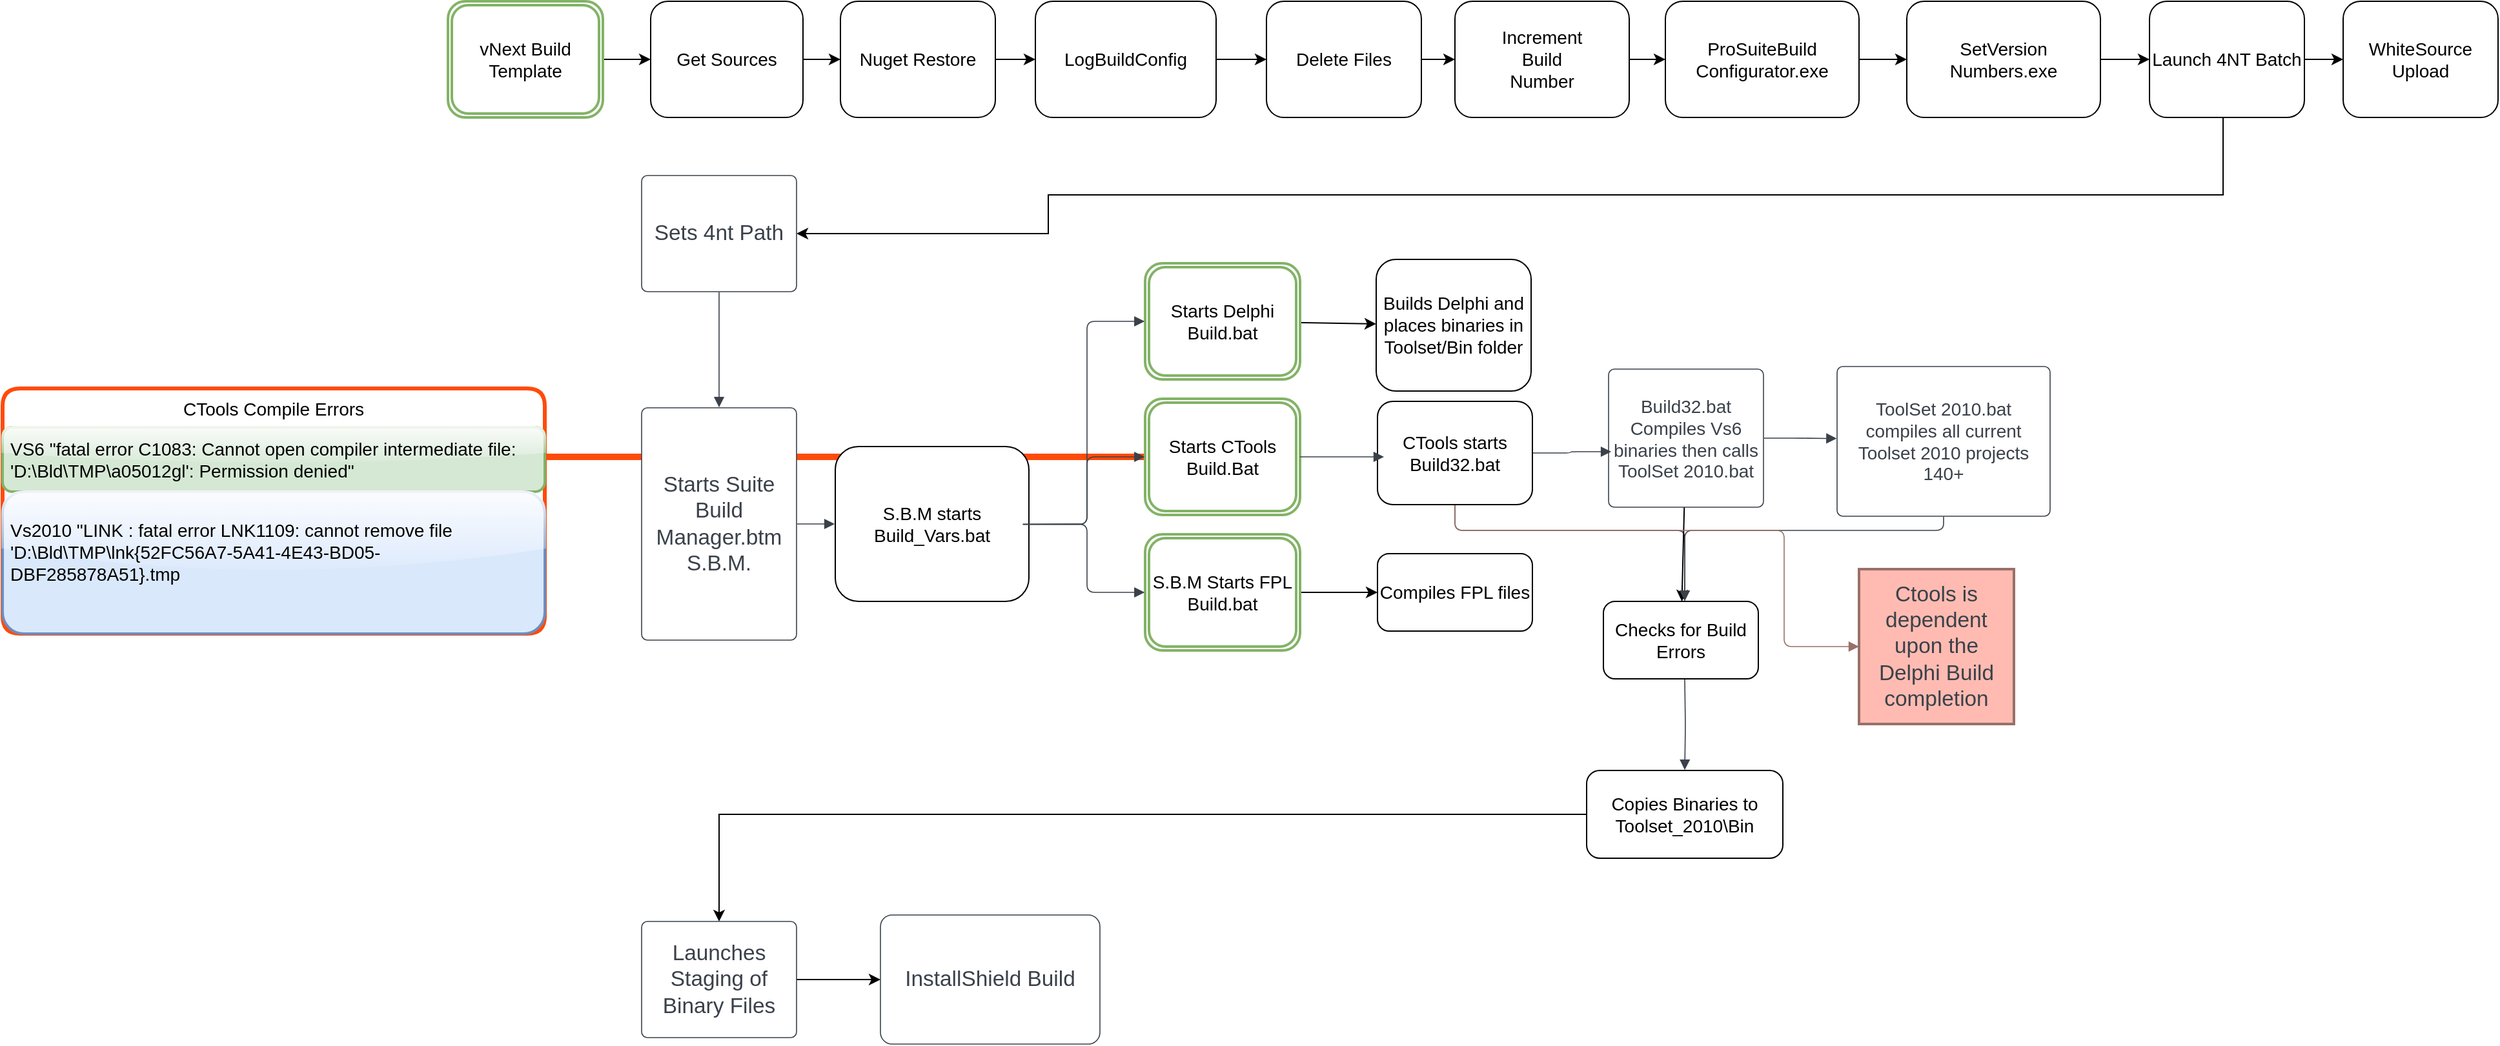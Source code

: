 <mxfile version="17.4.6" type="github" pages="3">
  <diagram id="aqNLq2OsIwJg_0I7Y0aH" name="Build Process">
    <mxGraphModel dx="2272" dy="772" grid="1" gridSize="10" guides="1" tooltips="1" connect="1" arrows="1" fold="1" page="1" pageScale="1" pageWidth="850" pageHeight="1100" math="0" shadow="0">
      <root>
        <mxCell id="0" />
        <mxCell id="1" parent="0" />
        <mxCell id="xM13T7Cv-Xo23nq_jGnp-3" value="" style="edgeStyle=orthogonalEdgeStyle;rounded=0;orthogonalLoop=1;jettySize=auto;html=1;fontSize=14;fontColor=#000000;strokeColor=#FF4B0A;strokeWidth=5;" edge="1" parent="1" source="qRGBxBTfz4hpFX-6eHlV-24">
          <mxGeometry relative="1" as="geometry">
            <mxPoint x="50" y="383" as="targetPoint" />
          </mxGeometry>
        </mxCell>
        <mxCell id="qRGBxBTfz4hpFX-6eHlV-66" value="" style="edgeStyle=orthogonalEdgeStyle;rounded=0;orthogonalLoop=1;jettySize=auto;html=1;" parent="1" source="qRGBxBTfz4hpFX-6eHlV-1" target="qRGBxBTfz4hpFX-6eHlV-3" edge="1">
          <mxGeometry relative="1" as="geometry" />
        </mxCell>
        <UserObject label="vNext Build Template" lucidchartObjectId="82p9TlFX3y5q" id="qRGBxBTfz4hpFX-6eHlV-1">
          <mxCell style="shape=ext;double=1;rounded=1;whiteSpace=wrap;html=1;fontFamily=Helvetica;fontSize=14;strokeColor=#82b366;fillColor=none;strokeWidth=2;glass=1;sketch=0;shadow=0;" parent="1" vertex="1">
            <mxGeometry x="15" y="30" width="120" height="90" as="geometry" />
          </mxCell>
        </UserObject>
        <mxCell id="qRGBxBTfz4hpFX-6eHlV-67" value="" style="edgeStyle=orthogonalEdgeStyle;rounded=0;orthogonalLoop=1;jettySize=auto;html=1;" parent="1" source="qRGBxBTfz4hpFX-6eHlV-3" target="qRGBxBTfz4hpFX-6eHlV-4" edge="1">
          <mxGeometry relative="1" as="geometry" />
        </mxCell>
        <UserObject label="Get Sources" lucidchartObjectId="B4p9Qsny0gN-" id="qRGBxBTfz4hpFX-6eHlV-3">
          <mxCell style="rounded=1;whiteSpace=wrap;html=1;fillColor=#FFFFFF;fontSize=14;" parent="1" vertex="1">
            <mxGeometry x="172" y="30" width="118" height="90" as="geometry" />
          </mxCell>
        </UserObject>
        <mxCell id="qRGBxBTfz4hpFX-6eHlV-68" value="" style="edgeStyle=orthogonalEdgeStyle;rounded=0;orthogonalLoop=1;jettySize=auto;html=1;" parent="1" source="qRGBxBTfz4hpFX-6eHlV-4" target="qRGBxBTfz4hpFX-6eHlV-5" edge="1">
          <mxGeometry relative="1" as="geometry" />
        </mxCell>
        <UserObject label="Nuget Restore" lucidchartObjectId="K4p9~5antyXs" id="qRGBxBTfz4hpFX-6eHlV-4">
          <mxCell style="rounded=1;whiteSpace=wrap;html=1;fillColor=#FFFFFF;fontSize=14;" parent="1" vertex="1">
            <mxGeometry x="319" y="30" width="120" height="90" as="geometry" />
          </mxCell>
        </UserObject>
        <mxCell id="qRGBxBTfz4hpFX-6eHlV-69" value="" style="edgeStyle=orthogonalEdgeStyle;rounded=0;orthogonalLoop=1;jettySize=auto;html=1;" parent="1" source="qRGBxBTfz4hpFX-6eHlV-5" target="qRGBxBTfz4hpFX-6eHlV-6" edge="1">
          <mxGeometry relative="1" as="geometry" />
        </mxCell>
        <UserObject label="LogBuildConfig" lucidchartObjectId="V4p9jcDdv6py" id="qRGBxBTfz4hpFX-6eHlV-5">
          <mxCell style="rounded=1;whiteSpace=wrap;html=1;fillColor=#FFFFFF;fontSize=14;" parent="1" vertex="1">
            <mxGeometry x="470" y="30" width="140" height="90" as="geometry" />
          </mxCell>
        </UserObject>
        <mxCell id="qRGBxBTfz4hpFX-6eHlV-74" value="" style="edgeStyle=orthogonalEdgeStyle;rounded=0;orthogonalLoop=1;jettySize=auto;html=1;" parent="1" source="qRGBxBTfz4hpFX-6eHlV-6" target="qRGBxBTfz4hpFX-6eHlV-7" edge="1">
          <mxGeometry relative="1" as="geometry" />
        </mxCell>
        <UserObject label="Delete Files" lucidchartObjectId="g5p9Kuc3xFlk" id="qRGBxBTfz4hpFX-6eHlV-6">
          <mxCell style="rounded=1;whiteSpace=wrap;html=1;fillColor=#FFFFFF;fontSize=14;" parent="1" vertex="1">
            <mxGeometry x="649" y="30" width="120" height="90" as="geometry" />
          </mxCell>
        </UserObject>
        <mxCell id="qRGBxBTfz4hpFX-6eHlV-73" value="" style="edgeStyle=orthogonalEdgeStyle;rounded=0;orthogonalLoop=1;jettySize=auto;html=1;" parent="1" source="qRGBxBTfz4hpFX-6eHlV-7" target="qRGBxBTfz4hpFX-6eHlV-13" edge="1">
          <mxGeometry relative="1" as="geometry" />
        </mxCell>
        <UserObject label="Increment &lt;br style=&quot;font-size: 14px;&quot;&gt;Build&lt;br style=&quot;font-size: 14px;&quot;&gt;Number" lucidchartObjectId="n5p9m5i9--2n" id="qRGBxBTfz4hpFX-6eHlV-7">
          <mxCell style="rounded=1;whiteSpace=wrap;html=1;fillColor=#FFFFFF;fontSize=14;" parent="1" vertex="1">
            <mxGeometry x="795" y="30" width="135" height="90" as="geometry" />
          </mxCell>
        </UserObject>
        <mxCell id="qRGBxBTfz4hpFX-6eHlV-70" value="" style="edgeStyle=orthogonalEdgeStyle;rounded=0;orthogonalLoop=1;jettySize=auto;html=1;" parent="1" source="qRGBxBTfz4hpFX-6eHlV-13" target="qRGBxBTfz4hpFX-6eHlV-15" edge="1">
          <mxGeometry relative="1" as="geometry" />
        </mxCell>
        <UserObject label="ProSuiteBuild Configurator.exe" lucidchartObjectId="l8p9ypTUpZ5C" id="qRGBxBTfz4hpFX-6eHlV-13">
          <mxCell style="rounded=1;whiteSpace=wrap;html=1;fillColor=#FFFFFF;rounded=1;whiteSpace=wrap;html=1;fillColor=#FFFFFF;fontSize=14;" parent="1" vertex="1">
            <mxGeometry x="958" y="30" width="150" height="90" as="geometry" />
          </mxCell>
        </UserObject>
        <mxCell id="qRGBxBTfz4hpFX-6eHlV-71" value="" style="edgeStyle=orthogonalEdgeStyle;rounded=0;orthogonalLoop=1;jettySize=auto;html=1;" parent="1" source="qRGBxBTfz4hpFX-6eHlV-15" target="qRGBxBTfz4hpFX-6eHlV-17" edge="1">
          <mxGeometry relative="1" as="geometry" />
        </mxCell>
        <UserObject label="SetVersion Numbers.exe" lucidchartObjectId="Z8p9BPAH0qSk" id="qRGBxBTfz4hpFX-6eHlV-15">
          <mxCell style="rounded=1;whiteSpace=wrap;html=1;fillColor=#FFFFFF;fontSize=14;" parent="1" vertex="1">
            <mxGeometry x="1145" y="30" width="150" height="90" as="geometry" />
          </mxCell>
        </UserObject>
        <mxCell id="qRGBxBTfz4hpFX-6eHlV-72" value="" style="edgeStyle=orthogonalEdgeStyle;rounded=0;orthogonalLoop=1;jettySize=auto;html=1;" parent="1" source="qRGBxBTfz4hpFX-6eHlV-17" target="qRGBxBTfz4hpFX-6eHlV-19" edge="1">
          <mxGeometry relative="1" as="geometry" />
        </mxCell>
        <mxCell id="qRGBxBTfz4hpFX-6eHlV-82" style="edgeStyle=orthogonalEdgeStyle;rounded=0;orthogonalLoop=1;jettySize=auto;html=1;entryX=1;entryY=0.5;entryDx=0;entryDy=0;fontFamily=Helvetica;fontSize=14;fontColor=default;exitX=0.5;exitY=1;exitDx=0;exitDy=0;" parent="1" source="qRGBxBTfz4hpFX-6eHlV-17" edge="1">
          <mxGeometry relative="1" as="geometry">
            <mxPoint x="1333" y="75" as="sourcePoint" />
            <mxPoint x="285" y="210" as="targetPoint" />
            <Array as="points">
              <mxPoint x="1390" y="120" />
              <mxPoint x="1390" y="180" />
              <mxPoint x="480" y="180" />
              <mxPoint x="480" y="210" />
            </Array>
          </mxGeometry>
        </mxCell>
        <UserObject label="Launch 4NT Batch" link="data:page/id,aqNLq2OsIwJg_0I7Y0aH" lucidchartObjectId="M-p9Ur7ngRlG" id="qRGBxBTfz4hpFX-6eHlV-17">
          <mxCell style="rounded=1;whiteSpace=wrap;html=1;fillColor=#FFFFFF;fontSize=14;" parent="1" vertex="1">
            <mxGeometry x="1333" y="30" width="120" height="90" as="geometry" />
          </mxCell>
        </UserObject>
        <UserObject label="WhiteSource Upload" lucidchartObjectId="5_p95Yhzj-61" id="qRGBxBTfz4hpFX-6eHlV-19">
          <mxCell style="rounded=1;whiteSpace=wrap;html=1;fillColor=#FFFFFF;fontSize=14;" parent="1" vertex="1">
            <mxGeometry x="1483" y="30" width="120" height="90" as="geometry" />
          </mxCell>
        </UserObject>
        <UserObject label="Starts Suite Build Manager.btm S.B.M." lucidchartObjectId="Zfq9auF0USGy" id="qRGBxBTfz4hpFX-6eHlV-21">
          <mxCell style="html=1;overflow=block;blockSpacing=1;whiteSpace=wrap;fontSize=16.7;fontColor=#3a414a;spacing=3.8;strokeColor=#3a414a;strokeOpacity=100;rounded=1;absoluteArcSize=1;arcSize=9;strokeWidth=0.8;" parent="1" vertex="1">
            <mxGeometry x="165" y="345" width="120" height="180" as="geometry" />
          </mxCell>
        </UserObject>
        <UserObject label="" lucidchartObjectId="Xgq9Y720KEnO" id="qRGBxBTfz4hpFX-6eHlV-22">
          <mxCell style="html=1;jettySize=18;whiteSpace=wrap;fontSize=13;strokeColor=#3a414a;strokeOpacity=100;strokeWidth=0.8;rounded=1;arcSize=12;edgeStyle=orthogonalEdgeStyle;startArrow=none;endArrow=block;endFill=1;exitX=1.003;exitY=0.5;exitPerimeter=0;entryX=-0.003;entryY=0.5;entryPerimeter=0;" parent="1" source="qRGBxBTfz4hpFX-6eHlV-21" target="qRGBxBTfz4hpFX-6eHlV-29" edge="1">
            <mxGeometry width="100" height="100" relative="1" as="geometry">
              <Array as="points" />
            </mxGeometry>
          </mxCell>
        </UserObject>
        <mxCell id="DeEnDhXkTZS48tZl79Gp-6" value="" style="rounded=0;orthogonalLoop=1;jettySize=auto;html=1;fontFamily=Helvetica;fontSize=14;fontColor=default;strokeColor=#000000;" parent="1" source="qRGBxBTfz4hpFX-6eHlV-23" target="qRGBxBTfz4hpFX-6eHlV-35" edge="1">
          <mxGeometry relative="1" as="geometry" />
        </mxCell>
        <UserObject label="Starts Delphi Build.bat " lucidchartObjectId="5gq94rqjArlk" id="qRGBxBTfz4hpFX-6eHlV-23">
          <mxCell style="shape=ext;double=1;rounded=1;whiteSpace=wrap;html=1;fontFamily=Helvetica;fontSize=14;strokeColor=#82b366;fillColor=none;strokeWidth=2;glass=1;sketch=0;shadow=0;" parent="1" vertex="1">
            <mxGeometry x="555" y="233" width="120" height="90" as="geometry" />
          </mxCell>
        </UserObject>
        <UserObject label="Starts CTools Build.Bat" lucidchartObjectId="dhq9x3Ge4qDP" id="qRGBxBTfz4hpFX-6eHlV-24">
          <mxCell style="shape=ext;double=1;rounded=1;whiteSpace=wrap;html=1;fontFamily=Helvetica;fontSize=14;strokeColor=#82b366;fillColor=none;strokeWidth=2;glass=1;sketch=0;shadow=0;" parent="1" vertex="1">
            <mxGeometry x="555" y="338" width="120" height="90" as="geometry" />
          </mxCell>
        </UserObject>
        <mxCell id="DeEnDhXkTZS48tZl79Gp-4" value="" style="edgeStyle=orthogonalEdgeStyle;rounded=0;orthogonalLoop=1;jettySize=auto;html=1;fontFamily=Helvetica;fontSize=14;fontColor=default;" parent="1" source="qRGBxBTfz4hpFX-6eHlV-25" target="qRGBxBTfz4hpFX-6eHlV-49" edge="1">
          <mxGeometry relative="1" as="geometry">
            <Array as="points">
              <mxPoint x="700" y="488" />
              <mxPoint x="700" y="488" />
            </Array>
          </mxGeometry>
        </mxCell>
        <UserObject label="S.B.M Starts FPL Build.bat" lucidchartObjectId="7iq9~9nkfu44" id="qRGBxBTfz4hpFX-6eHlV-25">
          <mxCell style="shape=ext;double=1;rounded=1;whiteSpace=wrap;html=1;fontFamily=Helvetica;fontSize=14;strokeColor=#82b366;fillColor=none;strokeWidth=2;glass=1;sketch=0;shadow=0;" parent="1" vertex="1">
            <mxGeometry x="555" y="443" width="120" height="90" as="geometry" />
          </mxCell>
        </UserObject>
        <UserObject label="Sets 4nt Path" lucidchartObjectId="6kq9HnLGIvDm" id="qRGBxBTfz4hpFX-6eHlV-27">
          <mxCell style="html=1;overflow=block;blockSpacing=1;whiteSpace=wrap;fontSize=16.7;fontColor=#3a414a;spacing=3.8;strokeColor=#3a414a;strokeOpacity=100;rounded=1;absoluteArcSize=1;arcSize=9;strokeWidth=0.8;" parent="1" vertex="1">
            <mxGeometry x="165" y="165" width="120" height="90" as="geometry" />
          </mxCell>
        </UserObject>
        <UserObject label="" lucidchartObjectId="xlq95lLHICXH" id="qRGBxBTfz4hpFX-6eHlV-28">
          <mxCell style="html=1;jettySize=18;whiteSpace=wrap;fontSize=13;strokeColor=#3a414a;strokeOpacity=100;strokeWidth=0.8;rounded=1;arcSize=12;edgeStyle=orthogonalEdgeStyle;startArrow=none;endArrow=block;endFill=1;exitX=0.5;exitY=1.004;exitPerimeter=0;entryX=0.5;entryY=-0.002;entryPerimeter=0;" parent="1" source="qRGBxBTfz4hpFX-6eHlV-27" target="qRGBxBTfz4hpFX-6eHlV-21" edge="1">
            <mxGeometry width="100" height="100" relative="1" as="geometry">
              <Array as="points" />
            </mxGeometry>
          </mxCell>
        </UserObject>
        <UserObject label="S.B.M starts Build_Vars.bat" lucidchartObjectId="vnq9Pd6ao_3B" id="qRGBxBTfz4hpFX-6eHlV-29">
          <mxCell style="rounded=1;whiteSpace=wrap;html=1;fillColor=#FFFFFF;fontSize=14;" parent="1" vertex="1">
            <mxGeometry x="315" y="375" width="150" height="120" as="geometry" />
          </mxCell>
        </UserObject>
        <UserObject label="" lucidchartObjectId="_oq9K8J~Z71z" id="qRGBxBTfz4hpFX-6eHlV-30">
          <mxCell style="html=1;jettySize=18;whiteSpace=wrap;fontSize=13;strokeColor=#3a414a;strokeOpacity=100;strokeWidth=0.8;rounded=1;arcSize=12;edgeStyle=orthogonalEdgeStyle;startArrow=none;endArrow=block;endFill=1;exitX=0.969;exitY=0.502;exitPerimeter=0;entryX=-0.003;entryY=0.5;entryPerimeter=0;" parent="1" source="qRGBxBTfz4hpFX-6eHlV-29" target="qRGBxBTfz4hpFX-6eHlV-23" edge="1">
            <mxGeometry width="100" height="100" relative="1" as="geometry">
              <Array as="points" />
            </mxGeometry>
          </mxCell>
        </UserObject>
        <UserObject label="" lucidchartObjectId="fpq9Hjs0GeRA" id="qRGBxBTfz4hpFX-6eHlV-31">
          <mxCell style="html=1;jettySize=18;whiteSpace=wrap;fontSize=13;strokeColor=#3a414a;strokeOpacity=100;strokeWidth=0.8;rounded=1;arcSize=12;edgeStyle=orthogonalEdgeStyle;startArrow=none;endArrow=block;endFill=1;exitX=0.969;exitY=0.502;exitPerimeter=0;entryX=-0.003;entryY=0.5;entryPerimeter=0;" parent="1" source="qRGBxBTfz4hpFX-6eHlV-29" target="qRGBxBTfz4hpFX-6eHlV-24" edge="1">
            <mxGeometry width="100" height="100" relative="1" as="geometry">
              <Array as="points" />
            </mxGeometry>
          </mxCell>
        </UserObject>
        <UserObject label="" lucidchartObjectId="opq9CBbRG8I1" id="qRGBxBTfz4hpFX-6eHlV-32">
          <mxCell style="html=1;jettySize=18;whiteSpace=wrap;fontSize=13;strokeColor=#3a414a;strokeOpacity=100;strokeWidth=0.8;rounded=1;arcSize=12;edgeStyle=orthogonalEdgeStyle;startArrow=none;endArrow=block;endFill=1;exitX=0.969;exitY=0.502;exitPerimeter=0;entryX=-0.003;entryY=0.5;entryPerimeter=0;" parent="1" source="qRGBxBTfz4hpFX-6eHlV-29" target="qRGBxBTfz4hpFX-6eHlV-25" edge="1">
            <mxGeometry width="100" height="100" relative="1" as="geometry">
              <Array as="points" />
            </mxGeometry>
          </mxCell>
        </UserObject>
        <UserObject label="Builds Delphi and places binaries in Toolset/Bin folder" lucidchartObjectId="5rq9d0sXFdwd" id="qRGBxBTfz4hpFX-6eHlV-35">
          <mxCell style="rounded=1;whiteSpace=wrap;html=1;fillColor=#FFFFFF;fontSize=14;" parent="1" vertex="1">
            <mxGeometry x="734" y="230" width="120" height="102" as="geometry" />
          </mxCell>
        </UserObject>
        <UserObject label="CTools starts Build32.bat" lucidchartObjectId="Gsq9v6DlX7Z9" id="qRGBxBTfz4hpFX-6eHlV-37">
          <mxCell style="rounded=1;whiteSpace=wrap;html=1;fillColor=#FFFFFF;fontSize=14;" parent="1" vertex="1">
            <mxGeometry x="735" y="340" width="120" height="80" as="geometry" />
          </mxCell>
        </UserObject>
        <UserObject label="" lucidchartObjectId="Ktq9wR33GJFV" id="qRGBxBTfz4hpFX-6eHlV-38">
          <mxCell style="html=1;jettySize=18;whiteSpace=wrap;fontSize=13;strokeColor=#3a414a;strokeOpacity=100;strokeWidth=0.8;rounded=1;arcSize=12;edgeStyle=orthogonalEdgeStyle;startArrow=none;endArrow=block;endFill=1;exitX=0.5;exitY=1.006;exitPerimeter=0;entryX=0.5;entryY=-0.006;entryPerimeter=0;" parent="1" source="qRGBxBTfz4hpFX-6eHlV-37" edge="1">
            <mxGeometry width="100" height="100" relative="1" as="geometry">
              <Array as="points">
                <mxPoint x="795" y="440" />
                <mxPoint x="973" y="440" />
              </Array>
              <mxPoint x="973" y="494.64" as="targetPoint" />
            </mxGeometry>
          </mxCell>
        </UserObject>
        <mxCell id="DeEnDhXkTZS48tZl79Gp-7" value="" style="edgeStyle=none;rounded=0;orthogonalLoop=1;jettySize=auto;html=1;fontFamily=Helvetica;fontSize=14;fontColor=default;strokeColor=#000000;" parent="1" source="qRGBxBTfz4hpFX-6eHlV-40" target="qRGBxBTfz4hpFX-6eHlV-50" edge="1">
          <mxGeometry relative="1" as="geometry" />
        </mxCell>
        <UserObject label="Build32.bat Compiles Vs6 binaries then calls ToolSet 2010.bat" lucidchartObjectId="luq9FxIRUEBH" id="qRGBxBTfz4hpFX-6eHlV-40">
          <mxCell style="html=1;overflow=block;blockSpacing=1;whiteSpace=wrap;fontSize=14;fontColor=#3a414a;spacing=3.8;strokeColor=#3a414a;strokeOpacity=100;rounded=1;absoluteArcSize=1;arcSize=9;strokeWidth=0.8;" parent="1" vertex="1">
            <mxGeometry x="914" y="315" width="120" height="107" as="geometry" />
          </mxCell>
        </UserObject>
        <UserObject label="ToolSet 2010.bat compiles all current Toolset 2010 projects 140+" lucidchartObjectId="ivq9ibZTAQWo" id="qRGBxBTfz4hpFX-6eHlV-41">
          <mxCell style="html=1;overflow=block;blockSpacing=1;whiteSpace=wrap;fontSize=14;fontColor=#3a414a;spacing=3.8;strokeColor=#3a414a;strokeOpacity=100;rounded=1;absoluteArcSize=1;arcSize=9;strokeWidth=0.8;" parent="1" vertex="1">
            <mxGeometry x="1091" y="313" width="165" height="116" as="geometry" />
          </mxCell>
        </UserObject>
        <UserObject label="" lucidchartObjectId="uwq9rvqbcm8t" id="qRGBxBTfz4hpFX-6eHlV-42">
          <mxCell style="html=1;jettySize=18;whiteSpace=wrap;fontSize=13;strokeColor=#3a414a;strokeOpacity=100;strokeWidth=0.8;rounded=1;arcSize=12;edgeStyle=orthogonalEdgeStyle;startArrow=none;endArrow=block;endFill=1;exitX=0.5;exitY=1.003;exitPerimeter=0;entryX=0.5;entryY=-0.006;entryPerimeter=0;" parent="1" source="qRGBxBTfz4hpFX-6eHlV-41" edge="1">
            <mxGeometry width="100" height="100" relative="1" as="geometry">
              <Array as="points">
                <mxPoint x="1174" y="440" />
                <mxPoint x="973" y="440" />
              </Array>
              <mxPoint x="973" y="494.64" as="targetPoint" />
            </mxGeometry>
          </mxCell>
        </UserObject>
        <UserObject label="" lucidchartObjectId="1wq9ZZSz_opG" id="qRGBxBTfz4hpFX-6eHlV-44">
          <mxCell style="html=1;jettySize=18;whiteSpace=wrap;fontSize=13;strokeColor=#3a414a;strokeOpacity=100;strokeWidth=0.8;rounded=1;arcSize=12;edgeStyle=orthogonalEdgeStyle;startArrow=none;endArrow=block;endFill=1;exitX=0.5;exitY=1.006;exitPerimeter=0;entryX=0.5;entryY=-0.006;entryPerimeter=0;" parent="1" target="qRGBxBTfz4hpFX-6eHlV-45" edge="1">
            <mxGeometry width="100" height="100" relative="1" as="geometry">
              <Array as="points" />
              <mxPoint x="973" y="555.36" as="sourcePoint" />
            </mxGeometry>
          </mxCell>
        </UserObject>
        <mxCell id="qRGBxBTfz4hpFX-6eHlV-79" style="edgeStyle=orthogonalEdgeStyle;rounded=0;orthogonalLoop=1;jettySize=auto;html=1;" parent="1" source="qRGBxBTfz4hpFX-6eHlV-45" target="qRGBxBTfz4hpFX-6eHlV-55" edge="1">
          <mxGeometry relative="1" as="geometry" />
        </mxCell>
        <UserObject label="Copies Binaries to Toolset_2010\Bin" lucidchartObjectId="3wq9KRw86ca3" id="qRGBxBTfz4hpFX-6eHlV-45">
          <mxCell style="rounded=1;whiteSpace=wrap;html=1;fillColor=#FFFFFF;fontSize=14;" parent="1" vertex="1">
            <mxGeometry x="897" y="626" width="152" height="68" as="geometry" />
          </mxCell>
        </UserObject>
        <UserObject label="" lucidchartObjectId="5xq9GyM3Q2g5" id="qRGBxBTfz4hpFX-6eHlV-46">
          <mxCell style="html=1;jettySize=18;whiteSpace=wrap;fontSize=13;strokeColor=#99706A;strokeOpacity=100;strokeWidth=0.8;rounded=1;arcSize=12;edgeStyle=orthogonalEdgeStyle;startArrow=none;endArrow=block;endFill=1;exitX=0.5;exitY=1.006;exitPerimeter=0;entryX=0;entryY=0.5;entryDx=0;entryDy=0;" parent="1" source="qRGBxBTfz4hpFX-6eHlV-37" target="qRGBxBTfz4hpFX-6eHlV-47" edge="1">
            <mxGeometry width="100" height="100" relative="1" as="geometry">
              <Array as="points">
                <mxPoint x="795" y="440" />
                <mxPoint x="1050" y="440" />
                <mxPoint x="1050" y="530" />
              </Array>
            </mxGeometry>
          </mxCell>
        </UserObject>
        <UserObject label="Ctools is dependent upon the Delphi Build completion" lucidchartObjectId="Zxq90AceNGpQ" id="qRGBxBTfz4hpFX-6eHlV-47">
          <mxCell style="html=1;overflow=block;blockSpacing=1;whiteSpace=wrap;fontSize=16.7;fontColor=#3a414a;spacing=3.8;strokeColor=#99706A;strokeOpacity=100;fillColor=#FFBBB1;strokeWidth=2;" parent="1" vertex="1">
            <mxGeometry x="1108" y="470" width="120" height="120" as="geometry" />
          </mxCell>
        </UserObject>
        <UserObject label="Compiles FPL files" lucidchartObjectId="Oyq9rko2xBZf" id="qRGBxBTfz4hpFX-6eHlV-49">
          <mxCell style="rounded=1;whiteSpace=wrap;html=1;fillColor=#FFFFFF;fontSize=14;" parent="1" vertex="1">
            <mxGeometry x="735" y="458" width="120" height="60" as="geometry" />
          </mxCell>
        </UserObject>
        <UserObject label="Checks for Build Errors" lucidchartObjectId="tzq9jLETRGK2" id="qRGBxBTfz4hpFX-6eHlV-50">
          <mxCell style="rounded=1;whiteSpace=wrap;html=1;fillColor=#FFFFFF;fontSize=14;" parent="1" vertex="1">
            <mxGeometry x="910" y="495" width="120" height="60" as="geometry" />
          </mxCell>
        </UserObject>
        <UserObject label="" lucidchartObjectId="FAq9jIOIMYOE" id="qRGBxBTfz4hpFX-6eHlV-52">
          <mxCell style="html=1;jettySize=18;whiteSpace=wrap;fontSize=13;strokeColor=#3a414a;strokeOpacity=100;strokeWidth=0.8;rounded=1;arcSize=12;edgeStyle=orthogonalEdgeStyle;startArrow=none;endArrow=block;endFill=1;exitX=1.003;exitY=0.5;exitPerimeter=0;entryX=-0.002;entryY=0.481;entryPerimeter=0;" parent="1" source="qRGBxBTfz4hpFX-6eHlV-40" target="qRGBxBTfz4hpFX-6eHlV-41" edge="1">
            <mxGeometry width="100" height="100" relative="1" as="geometry">
              <Array as="points" />
            </mxGeometry>
          </mxCell>
        </UserObject>
        <UserObject label="" lucidchartObjectId="rBq9eDg1sSFh" id="qRGBxBTfz4hpFX-6eHlV-53">
          <mxCell style="html=1;jettySize=18;whiteSpace=wrap;fontSize=13;strokeColor=#3a414a;strokeOpacity=100;strokeWidth=0.8;rounded=1;arcSize=12;edgeStyle=orthogonalEdgeStyle;startArrow=none;endArrow=block;endFill=1;exitX=1.003;exitY=0.5;exitPerimeter=0;entryX=0.017;entryY=0.598;entryPerimeter=0;entryDx=0;entryDy=0;" parent="1" source="qRGBxBTfz4hpFX-6eHlV-37" target="qRGBxBTfz4hpFX-6eHlV-40" edge="1">
            <mxGeometry width="100" height="100" relative="1" as="geometry">
              <Array as="points" />
            </mxGeometry>
          </mxCell>
        </UserObject>
        <mxCell id="qRGBxBTfz4hpFX-6eHlV-64" value="" style="edgeStyle=orthogonalEdgeStyle;rounded=0;orthogonalLoop=1;jettySize=auto;html=1;" parent="1" source="qRGBxBTfz4hpFX-6eHlV-55" target="qRGBxBTfz4hpFX-6eHlV-62" edge="1">
          <mxGeometry relative="1" as="geometry" />
        </mxCell>
        <UserObject label="Launches Staging of Binary Files" lucidchartObjectId="-Zi-5AjATagK" id="qRGBxBTfz4hpFX-6eHlV-55">
          <mxCell style="html=1;overflow=block;blockSpacing=1;whiteSpace=wrap;fontSize=16.7;fontColor=#3a414a;spacing=3.8;strokeColor=#3a414a;strokeOpacity=100;rounded=1;absoluteArcSize=1;arcSize=9;strokeWidth=0.8;" parent="1" vertex="1">
            <mxGeometry x="165" y="743" width="120" height="90" as="geometry" />
          </mxCell>
        </UserObject>
        <mxCell id="qRGBxBTfz4hpFX-6eHlV-62" value="InstallShield Build" style="whiteSpace=wrap;html=1;fontSize=16.7;strokeColor=#3a414a;fontColor=#3a414a;spacing=3.8;rounded=1;arcSize=9;strokeWidth=0.8;" parent="1" vertex="1">
          <mxGeometry x="350" y="738" width="170" height="100" as="geometry" />
        </mxCell>
        <UserObject label="" lucidchartObjectId="Dsq9zK27C-35" id="qRGBxBTfz4hpFX-6eHlV-36">
          <mxCell style="html=1;jettySize=18;whiteSpace=wrap;fontSize=13;strokeColor=#3a414a;strokeOpacity=100;strokeWidth=0.8;rounded=1;arcSize=12;edgeStyle=orthogonalEdgeStyle;startArrow=none;endArrow=block;endFill=1;exitX=1;exitY=0.5;exitDx=0;exitDy=0;" parent="1" source="qRGBxBTfz4hpFX-6eHlV-24" edge="1">
            <mxGeometry width="100" height="100" relative="1" as="geometry">
              <Array as="points" />
              <mxPoint x="740" y="383" as="targetPoint" />
            </mxGeometry>
          </mxCell>
        </UserObject>
        <mxCell id="xM13T7Cv-Xo23nq_jGnp-1" value="HarlandFs.Com Issues" parent="0" />
        <mxCell id="xM13T7Cv-Xo23nq_jGnp-11" value="CTools Compile Errors" style="swimlane;fontStyle=0;childLayout=stackLayout;horizontal=1;startSize=30;horizontalStack=0;resizeParent=1;resizeParentMax=0;resizeLast=0;collapsible=1;marginBottom=0;fontSize=14;fontColor=#000000;strokeColor=#FF4B0A;fillColor=#FFFFFF;rounded=1;glass=0;swimlaneLine=0;strokeWidth=3;" vertex="1" parent="xM13T7Cv-Xo23nq_jGnp-1">
          <mxGeometry x="-330" y="330" width="420" height="190" as="geometry">
            <mxRectangle x="-170" y="500" width="150" height="30" as="alternateBounds" />
          </mxGeometry>
        </mxCell>
        <mxCell id="xM13T7Cv-Xo23nq_jGnp-17" value="VS6 &quot;fatal error C1083: Cannot open compiler intermediate file: &#39;D:\Bld\TMP\a05012gl&#39;: Permission denied&quot;" style="text;strokeColor=#82b366;fillColor=#d5e8d4;align=left;verticalAlign=middle;spacingLeft=4;spacingRight=4;overflow=hidden;points=[[0,0.5],[1,0.5]];portConstraint=eastwest;rotatable=0;fontSize=14;whiteSpace=wrap;rounded=1;glass=1;strokeWidth=2;" vertex="1" parent="xM13T7Cv-Xo23nq_jGnp-11">
          <mxGeometry y="30" width="420" height="50" as="geometry" />
        </mxCell>
        <mxCell id="xM13T7Cv-Xo23nq_jGnp-13" value="Vs2010 &quot;LINK : fatal error LNK1109: cannot remove file &#39;D:\Bld\TMP\lnk{52FC56A7-5A41-4E43-BD05-DBF285878A51}.tmp&#xa; " style="text;strokeColor=#6c8ebf;fillColor=#dae8fc;align=left;verticalAlign=middle;spacingLeft=4;spacingRight=4;overflow=hidden;points=[[0,0.5],[1,0.5]];portConstraint=eastwest;rotatable=0;fontSize=14;whiteSpace=wrap;strokeWidth=2;rounded=1;glass=1;" vertex="1" parent="xM13T7Cv-Xo23nq_jGnp-11">
          <mxGeometry y="80" width="420" height="110" as="geometry" />
        </mxCell>
      </root>
    </mxGraphModel>
  </diagram>
  <diagram name="Copy of Build Process" id="PKphPiEoTeAXNtqP9RC4">
    <mxGraphModel dx="2272" dy="772" grid="1" gridSize="10" guides="1" tooltips="1" connect="1" arrows="1" fold="1" page="1" pageScale="1" pageWidth="850" pageHeight="1100" math="0" shadow="0">
      <root>
        <mxCell id="ZPfu1Bodxjia-DI7wBlb-0" />
        <mxCell id="ZPfu1Bodxjia-DI7wBlb-1" parent="ZPfu1Bodxjia-DI7wBlb-0" />
        <mxCell id="J0qIxURsx70p7YDN5o23-1" value="" style="edgeStyle=orthogonalEdgeStyle;rounded=0;orthogonalLoop=1;jettySize=auto;html=1;fontSize=14;fontColor=#000000;strokeColor=#FF4B0A;strokeWidth=5;" edge="1" parent="ZPfu1Bodxjia-DI7wBlb-1" source="ZPfu1Bodxjia-DI7wBlb-26" target="J0qIxURsx70p7YDN5o23-0">
          <mxGeometry relative="1" as="geometry" />
        </mxCell>
        <mxCell id="ZPfu1Bodxjia-DI7wBlb-2" value="" style="edgeStyle=orthogonalEdgeStyle;rounded=0;orthogonalLoop=1;jettySize=auto;html=1;" edge="1" parent="ZPfu1Bodxjia-DI7wBlb-1" source="ZPfu1Bodxjia-DI7wBlb-3" target="ZPfu1Bodxjia-DI7wBlb-5">
          <mxGeometry relative="1" as="geometry" />
        </mxCell>
        <UserObject label="vNext Build Template" lucidchartObjectId="82p9TlFX3y5q" id="ZPfu1Bodxjia-DI7wBlb-3">
          <mxCell style="shape=ext;double=1;rounded=1;whiteSpace=wrap;html=1;fontFamily=Helvetica;fontSize=14;strokeColor=#82b366;fillColor=none;strokeWidth=2;glass=1;sketch=0;shadow=0;" vertex="1" parent="ZPfu1Bodxjia-DI7wBlb-1">
            <mxGeometry x="15" y="30" width="120" height="90" as="geometry" />
          </mxCell>
        </UserObject>
        <mxCell id="ZPfu1Bodxjia-DI7wBlb-4" value="" style="edgeStyle=orthogonalEdgeStyle;rounded=0;orthogonalLoop=1;jettySize=auto;html=1;" edge="1" parent="ZPfu1Bodxjia-DI7wBlb-1" source="ZPfu1Bodxjia-DI7wBlb-5" target="ZPfu1Bodxjia-DI7wBlb-7">
          <mxGeometry relative="1" as="geometry" />
        </mxCell>
        <UserObject label="Get Sources" lucidchartObjectId="B4p9Qsny0gN-" id="ZPfu1Bodxjia-DI7wBlb-5">
          <mxCell style="rounded=1;whiteSpace=wrap;html=1;fillColor=#FFFFFF;fontSize=14;" vertex="1" parent="ZPfu1Bodxjia-DI7wBlb-1">
            <mxGeometry x="172" y="30" width="118" height="90" as="geometry" />
          </mxCell>
        </UserObject>
        <mxCell id="ZPfu1Bodxjia-DI7wBlb-6" value="" style="edgeStyle=orthogonalEdgeStyle;rounded=0;orthogonalLoop=1;jettySize=auto;html=1;" edge="1" parent="ZPfu1Bodxjia-DI7wBlb-1" source="ZPfu1Bodxjia-DI7wBlb-7" target="ZPfu1Bodxjia-DI7wBlb-9">
          <mxGeometry relative="1" as="geometry" />
        </mxCell>
        <UserObject label="Nuget Restore" lucidchartObjectId="K4p9~5antyXs" id="ZPfu1Bodxjia-DI7wBlb-7">
          <mxCell style="rounded=1;whiteSpace=wrap;html=1;fillColor=#FFFFFF;fontSize=14;" vertex="1" parent="ZPfu1Bodxjia-DI7wBlb-1">
            <mxGeometry x="319" y="30" width="120" height="90" as="geometry" />
          </mxCell>
        </UserObject>
        <mxCell id="ZPfu1Bodxjia-DI7wBlb-8" value="" style="edgeStyle=orthogonalEdgeStyle;rounded=0;orthogonalLoop=1;jettySize=auto;html=1;" edge="1" parent="ZPfu1Bodxjia-DI7wBlb-1" source="ZPfu1Bodxjia-DI7wBlb-9" target="ZPfu1Bodxjia-DI7wBlb-11">
          <mxGeometry relative="1" as="geometry" />
        </mxCell>
        <UserObject label="LogBuildConfig" lucidchartObjectId="V4p9jcDdv6py" id="ZPfu1Bodxjia-DI7wBlb-9">
          <mxCell style="rounded=1;whiteSpace=wrap;html=1;fillColor=#FFFFFF;fontSize=14;" vertex="1" parent="ZPfu1Bodxjia-DI7wBlb-1">
            <mxGeometry x="470" y="30" width="140" height="90" as="geometry" />
          </mxCell>
        </UserObject>
        <mxCell id="ZPfu1Bodxjia-DI7wBlb-10" value="" style="edgeStyle=orthogonalEdgeStyle;rounded=0;orthogonalLoop=1;jettySize=auto;html=1;" edge="1" parent="ZPfu1Bodxjia-DI7wBlb-1" source="ZPfu1Bodxjia-DI7wBlb-11" target="ZPfu1Bodxjia-DI7wBlb-13">
          <mxGeometry relative="1" as="geometry" />
        </mxCell>
        <UserObject label="Delete Files" lucidchartObjectId="g5p9Kuc3xFlk" id="ZPfu1Bodxjia-DI7wBlb-11">
          <mxCell style="rounded=1;whiteSpace=wrap;html=1;fillColor=#FFFFFF;fontSize=14;" vertex="1" parent="ZPfu1Bodxjia-DI7wBlb-1">
            <mxGeometry x="649" y="30" width="120" height="90" as="geometry" />
          </mxCell>
        </UserObject>
        <mxCell id="ZPfu1Bodxjia-DI7wBlb-12" value="" style="edgeStyle=orthogonalEdgeStyle;rounded=0;orthogonalLoop=1;jettySize=auto;html=1;" edge="1" parent="ZPfu1Bodxjia-DI7wBlb-1" source="ZPfu1Bodxjia-DI7wBlb-13" target="ZPfu1Bodxjia-DI7wBlb-15">
          <mxGeometry relative="1" as="geometry" />
        </mxCell>
        <UserObject label="Increment &lt;br style=&quot;font-size: 14px;&quot;&gt;Build&lt;br style=&quot;font-size: 14px;&quot;&gt;Number" lucidchartObjectId="n5p9m5i9--2n" id="ZPfu1Bodxjia-DI7wBlb-13">
          <mxCell style="rounded=1;whiteSpace=wrap;html=1;fillColor=#FFFFFF;fontSize=14;" vertex="1" parent="ZPfu1Bodxjia-DI7wBlb-1">
            <mxGeometry x="795" y="30" width="135" height="90" as="geometry" />
          </mxCell>
        </UserObject>
        <mxCell id="ZPfu1Bodxjia-DI7wBlb-14" value="" style="edgeStyle=orthogonalEdgeStyle;rounded=0;orthogonalLoop=1;jettySize=auto;html=1;" edge="1" parent="ZPfu1Bodxjia-DI7wBlb-1" source="ZPfu1Bodxjia-DI7wBlb-15" target="ZPfu1Bodxjia-DI7wBlb-17">
          <mxGeometry relative="1" as="geometry" />
        </mxCell>
        <UserObject label="ProSuiteBuild Configurator.exe" lucidchartObjectId="l8p9ypTUpZ5C" id="ZPfu1Bodxjia-DI7wBlb-15">
          <mxCell style="rounded=1;whiteSpace=wrap;html=1;fillColor=#FFFFFF;rounded=1;whiteSpace=wrap;html=1;fillColor=#FFFFFF;fontSize=14;" vertex="1" parent="ZPfu1Bodxjia-DI7wBlb-1">
            <mxGeometry x="958" y="30" width="150" height="90" as="geometry" />
          </mxCell>
        </UserObject>
        <mxCell id="ZPfu1Bodxjia-DI7wBlb-16" value="" style="edgeStyle=orthogonalEdgeStyle;rounded=0;orthogonalLoop=1;jettySize=auto;html=1;" edge="1" parent="ZPfu1Bodxjia-DI7wBlb-1" source="ZPfu1Bodxjia-DI7wBlb-17" target="ZPfu1Bodxjia-DI7wBlb-20">
          <mxGeometry relative="1" as="geometry" />
        </mxCell>
        <UserObject label="SetVersion Numbers.exe" lucidchartObjectId="Z8p9BPAH0qSk" id="ZPfu1Bodxjia-DI7wBlb-17">
          <mxCell style="rounded=1;whiteSpace=wrap;html=1;fillColor=#FFFFFF;fontSize=14;" vertex="1" parent="ZPfu1Bodxjia-DI7wBlb-1">
            <mxGeometry x="1145" y="30" width="150" height="90" as="geometry" />
          </mxCell>
        </UserObject>
        <mxCell id="ZPfu1Bodxjia-DI7wBlb-18" value="" style="edgeStyle=orthogonalEdgeStyle;rounded=0;orthogonalLoop=1;jettySize=auto;html=1;" edge="1" parent="ZPfu1Bodxjia-DI7wBlb-1" source="ZPfu1Bodxjia-DI7wBlb-20" target="ZPfu1Bodxjia-DI7wBlb-21">
          <mxGeometry relative="1" as="geometry" />
        </mxCell>
        <mxCell id="ZPfu1Bodxjia-DI7wBlb-19" style="edgeStyle=orthogonalEdgeStyle;rounded=0;orthogonalLoop=1;jettySize=auto;html=1;entryX=1;entryY=0.5;entryDx=0;entryDy=0;fontFamily=Helvetica;fontSize=14;fontColor=default;exitX=0.5;exitY=1;exitDx=0;exitDy=0;" edge="1" parent="ZPfu1Bodxjia-DI7wBlb-1" source="ZPfu1Bodxjia-DI7wBlb-20">
          <mxGeometry relative="1" as="geometry">
            <mxPoint x="1333" y="75" as="sourcePoint" />
            <mxPoint x="285" y="210" as="targetPoint" />
            <Array as="points">
              <mxPoint x="1390" y="120" />
              <mxPoint x="1390" y="180" />
              <mxPoint x="480" y="180" />
              <mxPoint x="480" y="210" />
            </Array>
          </mxGeometry>
        </mxCell>
        <UserObject label="Launch 4NT Batch" link="data:page/id,aqNLq2OsIwJg_0I7Y0aH" lucidchartObjectId="M-p9Ur7ngRlG" id="ZPfu1Bodxjia-DI7wBlb-20">
          <mxCell style="rounded=1;whiteSpace=wrap;html=1;fillColor=#FFFFFF;fontSize=14;" vertex="1" parent="ZPfu1Bodxjia-DI7wBlb-1">
            <mxGeometry x="1333" y="30" width="120" height="90" as="geometry" />
          </mxCell>
        </UserObject>
        <UserObject label="WhiteSource Upload" lucidchartObjectId="5_p95Yhzj-61" id="ZPfu1Bodxjia-DI7wBlb-21">
          <mxCell style="rounded=1;whiteSpace=wrap;html=1;fillColor=#FFFFFF;fontSize=14;" vertex="1" parent="ZPfu1Bodxjia-DI7wBlb-1">
            <mxGeometry x="1483" y="30" width="120" height="90" as="geometry" />
          </mxCell>
        </UserObject>
        <UserObject label="Starts Suite Build Manager.btm S.B.M." lucidchartObjectId="Zfq9auF0USGy" id="ZPfu1Bodxjia-DI7wBlb-22">
          <mxCell style="html=1;overflow=block;blockSpacing=1;whiteSpace=wrap;fontSize=16.7;fontColor=#3a414a;spacing=3.8;strokeColor=#3a414a;strokeOpacity=100;rounded=1;absoluteArcSize=1;arcSize=9;strokeWidth=0.8;" vertex="1" parent="ZPfu1Bodxjia-DI7wBlb-1">
            <mxGeometry x="165" y="345" width="120" height="180" as="geometry" />
          </mxCell>
        </UserObject>
        <UserObject label="" lucidchartObjectId="Xgq9Y720KEnO" id="ZPfu1Bodxjia-DI7wBlb-23">
          <mxCell style="html=1;jettySize=18;whiteSpace=wrap;fontSize=13;strokeColor=#3a414a;strokeOpacity=100;strokeWidth=0.8;rounded=1;arcSize=12;edgeStyle=orthogonalEdgeStyle;startArrow=none;endArrow=block;endFill=1;exitX=1.003;exitY=0.5;exitPerimeter=0;entryX=-0.003;entryY=0.5;entryPerimeter=0;" edge="1" parent="ZPfu1Bodxjia-DI7wBlb-1" source="ZPfu1Bodxjia-DI7wBlb-22" target="ZPfu1Bodxjia-DI7wBlb-31">
            <mxGeometry width="100" height="100" relative="1" as="geometry">
              <Array as="points" />
            </mxGeometry>
          </mxCell>
        </UserObject>
        <mxCell id="ZPfu1Bodxjia-DI7wBlb-24" value="" style="rounded=0;orthogonalLoop=1;jettySize=auto;html=1;fontFamily=Helvetica;fontSize=14;fontColor=default;strokeColor=#000000;" edge="1" parent="ZPfu1Bodxjia-DI7wBlb-1" source="ZPfu1Bodxjia-DI7wBlb-25" target="ZPfu1Bodxjia-DI7wBlb-35">
          <mxGeometry relative="1" as="geometry" />
        </mxCell>
        <UserObject label="Starts Delphi Build.bat " lucidchartObjectId="5gq94rqjArlk" id="ZPfu1Bodxjia-DI7wBlb-25">
          <mxCell style="shape=ext;double=1;rounded=1;whiteSpace=wrap;html=1;fontFamily=Helvetica;fontSize=14;strokeColor=#82b366;fillColor=none;strokeWidth=2;glass=1;sketch=0;shadow=0;" vertex="1" parent="ZPfu1Bodxjia-DI7wBlb-1">
            <mxGeometry x="555" y="233" width="120" height="90" as="geometry" />
          </mxCell>
        </UserObject>
        <UserObject label="Starts CTools Build.Bat" lucidchartObjectId="dhq9x3Ge4qDP" id="ZPfu1Bodxjia-DI7wBlb-26">
          <mxCell style="shape=ext;double=1;rounded=1;whiteSpace=wrap;html=1;fontFamily=Helvetica;fontSize=14;strokeColor=#82b366;fillColor=none;strokeWidth=2;glass=1;sketch=0;shadow=0;" vertex="1" parent="ZPfu1Bodxjia-DI7wBlb-1">
            <mxGeometry x="555" y="338" width="120" height="90" as="geometry" />
          </mxCell>
        </UserObject>
        <mxCell id="ZPfu1Bodxjia-DI7wBlb-27" value="" style="edgeStyle=orthogonalEdgeStyle;rounded=0;orthogonalLoop=1;jettySize=auto;html=1;fontFamily=Helvetica;fontSize=14;fontColor=default;" edge="1" parent="ZPfu1Bodxjia-DI7wBlb-1" source="ZPfu1Bodxjia-DI7wBlb-28" target="ZPfu1Bodxjia-DI7wBlb-47">
          <mxGeometry relative="1" as="geometry">
            <Array as="points">
              <mxPoint x="700" y="488" />
              <mxPoint x="700" y="488" />
            </Array>
          </mxGeometry>
        </mxCell>
        <UserObject label="S.B.M Starts FPL Build.bat" lucidchartObjectId="7iq9~9nkfu44" id="ZPfu1Bodxjia-DI7wBlb-28">
          <mxCell style="shape=ext;double=1;rounded=1;whiteSpace=wrap;html=1;fontFamily=Helvetica;fontSize=14;strokeColor=#82b366;fillColor=none;strokeWidth=2;glass=1;sketch=0;shadow=0;" vertex="1" parent="ZPfu1Bodxjia-DI7wBlb-1">
            <mxGeometry x="555" y="443" width="120" height="90" as="geometry" />
          </mxCell>
        </UserObject>
        <UserObject label="Sets 4nt Path" lucidchartObjectId="6kq9HnLGIvDm" id="ZPfu1Bodxjia-DI7wBlb-29">
          <mxCell style="html=1;overflow=block;blockSpacing=1;whiteSpace=wrap;fontSize=16.7;fontColor=#3a414a;spacing=3.8;strokeColor=#3a414a;strokeOpacity=100;rounded=1;absoluteArcSize=1;arcSize=9;strokeWidth=0.8;" vertex="1" parent="ZPfu1Bodxjia-DI7wBlb-1">
            <mxGeometry x="165" y="165" width="120" height="90" as="geometry" />
          </mxCell>
        </UserObject>
        <UserObject label="" lucidchartObjectId="xlq95lLHICXH" id="ZPfu1Bodxjia-DI7wBlb-30">
          <mxCell style="html=1;jettySize=18;whiteSpace=wrap;fontSize=13;strokeColor=#3a414a;strokeOpacity=100;strokeWidth=0.8;rounded=1;arcSize=12;edgeStyle=orthogonalEdgeStyle;startArrow=none;endArrow=block;endFill=1;exitX=0.5;exitY=1.004;exitPerimeter=0;entryX=0.5;entryY=-0.002;entryPerimeter=0;" edge="1" parent="ZPfu1Bodxjia-DI7wBlb-1" source="ZPfu1Bodxjia-DI7wBlb-29" target="ZPfu1Bodxjia-DI7wBlb-22">
            <mxGeometry width="100" height="100" relative="1" as="geometry">
              <Array as="points" />
            </mxGeometry>
          </mxCell>
        </UserObject>
        <UserObject label="S.B.M starts Build_Vars.bat" lucidchartObjectId="vnq9Pd6ao_3B" id="ZPfu1Bodxjia-DI7wBlb-31">
          <mxCell style="rounded=1;whiteSpace=wrap;html=1;fillColor=#FFFFFF;fontSize=14;" vertex="1" parent="ZPfu1Bodxjia-DI7wBlb-1">
            <mxGeometry x="315" y="375" width="150" height="120" as="geometry" />
          </mxCell>
        </UserObject>
        <UserObject label="" lucidchartObjectId="_oq9K8J~Z71z" id="ZPfu1Bodxjia-DI7wBlb-32">
          <mxCell style="html=1;jettySize=18;whiteSpace=wrap;fontSize=13;strokeColor=#3a414a;strokeOpacity=100;strokeWidth=0.8;rounded=1;arcSize=12;edgeStyle=orthogonalEdgeStyle;startArrow=none;endArrow=block;endFill=1;exitX=0.969;exitY=0.502;exitPerimeter=0;entryX=-0.003;entryY=0.5;entryPerimeter=0;" edge="1" parent="ZPfu1Bodxjia-DI7wBlb-1" source="ZPfu1Bodxjia-DI7wBlb-31" target="ZPfu1Bodxjia-DI7wBlb-25">
            <mxGeometry width="100" height="100" relative="1" as="geometry">
              <Array as="points" />
            </mxGeometry>
          </mxCell>
        </UserObject>
        <UserObject label="" lucidchartObjectId="fpq9Hjs0GeRA" id="ZPfu1Bodxjia-DI7wBlb-33">
          <mxCell style="html=1;jettySize=18;whiteSpace=wrap;fontSize=13;strokeColor=#3a414a;strokeOpacity=100;strokeWidth=0.8;rounded=1;arcSize=12;edgeStyle=orthogonalEdgeStyle;startArrow=none;endArrow=block;endFill=1;exitX=0.969;exitY=0.502;exitPerimeter=0;entryX=-0.003;entryY=0.5;entryPerimeter=0;" edge="1" parent="ZPfu1Bodxjia-DI7wBlb-1" source="ZPfu1Bodxjia-DI7wBlb-31" target="ZPfu1Bodxjia-DI7wBlb-26">
            <mxGeometry width="100" height="100" relative="1" as="geometry">
              <Array as="points" />
            </mxGeometry>
          </mxCell>
        </UserObject>
        <UserObject label="" lucidchartObjectId="opq9CBbRG8I1" id="ZPfu1Bodxjia-DI7wBlb-34">
          <mxCell style="html=1;jettySize=18;whiteSpace=wrap;fontSize=13;strokeColor=#3a414a;strokeOpacity=100;strokeWidth=0.8;rounded=1;arcSize=12;edgeStyle=orthogonalEdgeStyle;startArrow=none;endArrow=block;endFill=1;exitX=0.969;exitY=0.502;exitPerimeter=0;entryX=-0.003;entryY=0.5;entryPerimeter=0;" edge="1" parent="ZPfu1Bodxjia-DI7wBlb-1" source="ZPfu1Bodxjia-DI7wBlb-31" target="ZPfu1Bodxjia-DI7wBlb-28">
            <mxGeometry width="100" height="100" relative="1" as="geometry">
              <Array as="points" />
            </mxGeometry>
          </mxCell>
        </UserObject>
        <UserObject label="Builds Delphi and places binaries in Toolset/Bin folder" lucidchartObjectId="5rq9d0sXFdwd" id="ZPfu1Bodxjia-DI7wBlb-35">
          <mxCell style="rounded=1;whiteSpace=wrap;html=1;fillColor=#FFFFFF;fontSize=14;" vertex="1" parent="ZPfu1Bodxjia-DI7wBlb-1">
            <mxGeometry x="734" y="230" width="120" height="102" as="geometry" />
          </mxCell>
        </UserObject>
        <UserObject label="CTools starts Build32.bat" lucidchartObjectId="Gsq9v6DlX7Z9" id="ZPfu1Bodxjia-DI7wBlb-36">
          <mxCell style="rounded=1;whiteSpace=wrap;html=1;fillColor=#FFFFFF;fontSize=14;" vertex="1" parent="ZPfu1Bodxjia-DI7wBlb-1">
            <mxGeometry x="735" y="340" width="120" height="80" as="geometry" />
          </mxCell>
        </UserObject>
        <UserObject label="" lucidchartObjectId="Ktq9wR33GJFV" id="ZPfu1Bodxjia-DI7wBlb-37">
          <mxCell style="html=1;jettySize=18;whiteSpace=wrap;fontSize=13;strokeColor=#3a414a;strokeOpacity=100;strokeWidth=0.8;rounded=1;arcSize=12;edgeStyle=orthogonalEdgeStyle;startArrow=none;endArrow=block;endFill=1;exitX=0.5;exitY=1.006;exitPerimeter=0;entryX=0.5;entryY=-0.006;entryPerimeter=0;" edge="1" parent="ZPfu1Bodxjia-DI7wBlb-1" source="ZPfu1Bodxjia-DI7wBlb-36">
            <mxGeometry width="100" height="100" relative="1" as="geometry">
              <Array as="points">
                <mxPoint x="795" y="440" />
                <mxPoint x="973" y="440" />
              </Array>
              <mxPoint x="973" y="494.64" as="targetPoint" />
            </mxGeometry>
          </mxCell>
        </UserObject>
        <mxCell id="ZPfu1Bodxjia-DI7wBlb-38" value="" style="edgeStyle=none;rounded=0;orthogonalLoop=1;jettySize=auto;html=1;fontFamily=Helvetica;fontSize=14;fontColor=default;strokeColor=#000000;" edge="1" parent="ZPfu1Bodxjia-DI7wBlb-1" source="ZPfu1Bodxjia-DI7wBlb-39" target="ZPfu1Bodxjia-DI7wBlb-48">
          <mxGeometry relative="1" as="geometry" />
        </mxCell>
        <UserObject label="Build32.bat Compiles Vs6 binaries then calls ToolSet 2010.bat" lucidchartObjectId="luq9FxIRUEBH" id="ZPfu1Bodxjia-DI7wBlb-39">
          <mxCell style="html=1;overflow=block;blockSpacing=1;whiteSpace=wrap;fontSize=14;fontColor=#3a414a;spacing=3.8;strokeColor=#3a414a;strokeOpacity=100;rounded=1;absoluteArcSize=1;arcSize=9;strokeWidth=0.8;" vertex="1" parent="ZPfu1Bodxjia-DI7wBlb-1">
            <mxGeometry x="914" y="315" width="120" height="107" as="geometry" />
          </mxCell>
        </UserObject>
        <UserObject label="ToolSet 2010.bat compiles all current Toolset 2010 projects 140+" lucidchartObjectId="ivq9ibZTAQWo" id="ZPfu1Bodxjia-DI7wBlb-40">
          <mxCell style="html=1;overflow=block;blockSpacing=1;whiteSpace=wrap;fontSize=14;fontColor=#3a414a;spacing=3.8;strokeColor=#3a414a;strokeOpacity=100;rounded=1;absoluteArcSize=1;arcSize=9;strokeWidth=0.8;" vertex="1" parent="ZPfu1Bodxjia-DI7wBlb-1">
            <mxGeometry x="1091" y="313" width="165" height="116" as="geometry" />
          </mxCell>
        </UserObject>
        <UserObject label="" lucidchartObjectId="uwq9rvqbcm8t" id="ZPfu1Bodxjia-DI7wBlb-41">
          <mxCell style="html=1;jettySize=18;whiteSpace=wrap;fontSize=13;strokeColor=#3a414a;strokeOpacity=100;strokeWidth=0.8;rounded=1;arcSize=12;edgeStyle=orthogonalEdgeStyle;startArrow=none;endArrow=block;endFill=1;exitX=0.5;exitY=1.003;exitPerimeter=0;entryX=0.5;entryY=-0.006;entryPerimeter=0;" edge="1" parent="ZPfu1Bodxjia-DI7wBlb-1" source="ZPfu1Bodxjia-DI7wBlb-40">
            <mxGeometry width="100" height="100" relative="1" as="geometry">
              <Array as="points">
                <mxPoint x="1174" y="440" />
                <mxPoint x="973" y="440" />
              </Array>
              <mxPoint x="973" y="494.64" as="targetPoint" />
            </mxGeometry>
          </mxCell>
        </UserObject>
        <UserObject label="" lucidchartObjectId="1wq9ZZSz_opG" id="ZPfu1Bodxjia-DI7wBlb-42">
          <mxCell style="html=1;jettySize=18;whiteSpace=wrap;fontSize=13;strokeColor=#3a414a;strokeOpacity=100;strokeWidth=0.8;rounded=1;arcSize=12;edgeStyle=orthogonalEdgeStyle;startArrow=none;endArrow=block;endFill=1;exitX=0.5;exitY=1.006;exitPerimeter=0;entryX=0.5;entryY=-0.006;entryPerimeter=0;" edge="1" parent="ZPfu1Bodxjia-DI7wBlb-1" target="ZPfu1Bodxjia-DI7wBlb-44">
            <mxGeometry width="100" height="100" relative="1" as="geometry">
              <Array as="points" />
              <mxPoint x="973" y="555.36" as="sourcePoint" />
            </mxGeometry>
          </mxCell>
        </UserObject>
        <mxCell id="ZPfu1Bodxjia-DI7wBlb-43" style="edgeStyle=orthogonalEdgeStyle;rounded=0;orthogonalLoop=1;jettySize=auto;html=1;" edge="1" parent="ZPfu1Bodxjia-DI7wBlb-1" source="ZPfu1Bodxjia-DI7wBlb-44" target="ZPfu1Bodxjia-DI7wBlb-52">
          <mxGeometry relative="1" as="geometry" />
        </mxCell>
        <UserObject label="Copies Binaries to Toolset_2010\Bin" lucidchartObjectId="3wq9KRw86ca3" id="ZPfu1Bodxjia-DI7wBlb-44">
          <mxCell style="rounded=1;whiteSpace=wrap;html=1;fillColor=#FFFFFF;fontSize=14;" vertex="1" parent="ZPfu1Bodxjia-DI7wBlb-1">
            <mxGeometry x="897" y="626" width="152" height="68" as="geometry" />
          </mxCell>
        </UserObject>
        <UserObject label="" lucidchartObjectId="5xq9GyM3Q2g5" id="ZPfu1Bodxjia-DI7wBlb-45">
          <mxCell style="html=1;jettySize=18;whiteSpace=wrap;fontSize=13;strokeColor=#99706A;strokeOpacity=100;strokeWidth=0.8;rounded=1;arcSize=12;edgeStyle=orthogonalEdgeStyle;startArrow=none;endArrow=block;endFill=1;exitX=0.5;exitY=1.006;exitPerimeter=0;entryX=0;entryY=0.5;entryDx=0;entryDy=0;" edge="1" parent="ZPfu1Bodxjia-DI7wBlb-1" source="ZPfu1Bodxjia-DI7wBlb-36" target="ZPfu1Bodxjia-DI7wBlb-46">
            <mxGeometry width="100" height="100" relative="1" as="geometry">
              <Array as="points">
                <mxPoint x="795" y="440" />
                <mxPoint x="1050" y="440" />
                <mxPoint x="1050" y="530" />
              </Array>
            </mxGeometry>
          </mxCell>
        </UserObject>
        <UserObject label="Ctools is dependent upon the Delphi Build completion" lucidchartObjectId="Zxq90AceNGpQ" id="ZPfu1Bodxjia-DI7wBlb-46">
          <mxCell style="html=1;overflow=block;blockSpacing=1;whiteSpace=wrap;fontSize=16.7;fontColor=#3a414a;spacing=3.8;strokeColor=#99706A;strokeOpacity=100;fillColor=#FFBBB1;strokeWidth=2;" vertex="1" parent="ZPfu1Bodxjia-DI7wBlb-1">
            <mxGeometry x="1108" y="470" width="120" height="120" as="geometry" />
          </mxCell>
        </UserObject>
        <UserObject label="Compiles FPL files" lucidchartObjectId="Oyq9rko2xBZf" id="ZPfu1Bodxjia-DI7wBlb-47">
          <mxCell style="rounded=1;whiteSpace=wrap;html=1;fillColor=#FFFFFF;fontSize=14;" vertex="1" parent="ZPfu1Bodxjia-DI7wBlb-1">
            <mxGeometry x="735" y="458" width="120" height="60" as="geometry" />
          </mxCell>
        </UserObject>
        <UserObject label="Checks for Build Errors" lucidchartObjectId="tzq9jLETRGK2" id="ZPfu1Bodxjia-DI7wBlb-48">
          <mxCell style="rounded=1;whiteSpace=wrap;html=1;fillColor=#FFFFFF;fontSize=14;" vertex="1" parent="ZPfu1Bodxjia-DI7wBlb-1">
            <mxGeometry x="910" y="495" width="120" height="60" as="geometry" />
          </mxCell>
        </UserObject>
        <UserObject label="" lucidchartObjectId="FAq9jIOIMYOE" id="ZPfu1Bodxjia-DI7wBlb-49">
          <mxCell style="html=1;jettySize=18;whiteSpace=wrap;fontSize=13;strokeColor=#3a414a;strokeOpacity=100;strokeWidth=0.8;rounded=1;arcSize=12;edgeStyle=orthogonalEdgeStyle;startArrow=none;endArrow=block;endFill=1;exitX=1.003;exitY=0.5;exitPerimeter=0;entryX=-0.002;entryY=0.481;entryPerimeter=0;" edge="1" parent="ZPfu1Bodxjia-DI7wBlb-1" source="ZPfu1Bodxjia-DI7wBlb-39" target="ZPfu1Bodxjia-DI7wBlb-40">
            <mxGeometry width="100" height="100" relative="1" as="geometry">
              <Array as="points" />
            </mxGeometry>
          </mxCell>
        </UserObject>
        <UserObject label="" lucidchartObjectId="rBq9eDg1sSFh" id="ZPfu1Bodxjia-DI7wBlb-50">
          <mxCell style="html=1;jettySize=18;whiteSpace=wrap;fontSize=13;strokeColor=#3a414a;strokeOpacity=100;strokeWidth=0.8;rounded=1;arcSize=12;edgeStyle=orthogonalEdgeStyle;startArrow=none;endArrow=block;endFill=1;exitX=1.003;exitY=0.5;exitPerimeter=0;entryX=0.017;entryY=0.598;entryPerimeter=0;entryDx=0;entryDy=0;" edge="1" parent="ZPfu1Bodxjia-DI7wBlb-1" source="ZPfu1Bodxjia-DI7wBlb-36" target="ZPfu1Bodxjia-DI7wBlb-39">
            <mxGeometry width="100" height="100" relative="1" as="geometry">
              <Array as="points" />
            </mxGeometry>
          </mxCell>
        </UserObject>
        <mxCell id="ZPfu1Bodxjia-DI7wBlb-51" value="" style="edgeStyle=orthogonalEdgeStyle;rounded=0;orthogonalLoop=1;jettySize=auto;html=1;" edge="1" parent="ZPfu1Bodxjia-DI7wBlb-1" source="ZPfu1Bodxjia-DI7wBlb-52" target="ZPfu1Bodxjia-DI7wBlb-53">
          <mxGeometry relative="1" as="geometry" />
        </mxCell>
        <UserObject label="Launches Staging of Binary Files" lucidchartObjectId="-Zi-5AjATagK" id="ZPfu1Bodxjia-DI7wBlb-52">
          <mxCell style="html=1;overflow=block;blockSpacing=1;whiteSpace=wrap;fontSize=16.7;fontColor=#3a414a;spacing=3.8;strokeColor=#3a414a;strokeOpacity=100;rounded=1;absoluteArcSize=1;arcSize=9;strokeWidth=0.8;" vertex="1" parent="ZPfu1Bodxjia-DI7wBlb-1">
            <mxGeometry x="165" y="743" width="120" height="90" as="geometry" />
          </mxCell>
        </UserObject>
        <mxCell id="ZPfu1Bodxjia-DI7wBlb-53" value="InstallShield Build" style="whiteSpace=wrap;html=1;fontSize=16.7;strokeColor=#3a414a;fontColor=#3a414a;spacing=3.8;rounded=1;arcSize=9;strokeWidth=0.8;" vertex="1" parent="ZPfu1Bodxjia-DI7wBlb-1">
          <mxGeometry x="350" y="738" width="170" height="100" as="geometry" />
        </mxCell>
        <UserObject label="" lucidchartObjectId="Dsq9zK27C-35" id="ZPfu1Bodxjia-DI7wBlb-54">
          <mxCell style="html=1;jettySize=18;whiteSpace=wrap;fontSize=13;strokeColor=#3a414a;strokeOpacity=100;strokeWidth=0.8;rounded=1;arcSize=12;edgeStyle=orthogonalEdgeStyle;startArrow=none;endArrow=block;endFill=1;exitX=1;exitY=0.5;exitDx=0;exitDy=0;" edge="1" parent="ZPfu1Bodxjia-DI7wBlb-1" source="ZPfu1Bodxjia-DI7wBlb-26">
            <mxGeometry width="100" height="100" relative="1" as="geometry">
              <Array as="points" />
              <mxPoint x="740" y="383" as="targetPoint" />
            </mxGeometry>
          </mxCell>
        </UserObject>
        <mxCell id="J0qIxURsx70p7YDN5o23-0" value="" style="whiteSpace=wrap;html=1;fontSize=14;fillColor=none;strokeColor=#82b366;rounded=1;strokeWidth=2;glass=1;sketch=0;shadow=0;" vertex="1" parent="ZPfu1Bodxjia-DI7wBlb-1">
          <mxGeometry x="-190" y="315" width="190" height="187" as="geometry" />
        </mxCell>
      </root>
    </mxGraphModel>
  </diagram>
  <diagram id="AEqWe9uB9Ho4gAmfT6Wb" name="Build Servers">
    <mxGraphModel dx="2746" dy="1029" grid="1" gridSize="10" guides="1" tooltips="1" connect="1" arrows="1" fold="1" page="1" pageScale="1" pageWidth="850" pageHeight="1100" math="0" shadow="0">
      <root>
        <mxCell id="0" />
        <mxCell id="1" parent="0" />
        <mxCell id="JdbPd-3Vom29jwX_K-8--157" value="" style="rounded=1;whiteSpace=wrap;html=1;fontSize=14;fontColor=#000000;strokeColor=default;fillColor=#FFFFFF;" vertex="1" parent="1">
          <mxGeometry x="-580" y="30" width="530" height="970" as="geometry" />
        </mxCell>
        <mxCell id="JdbPd-3Vom29jwX_K-8--8" value="" style="edgeStyle=orthogonalEdgeStyle;rounded=0;orthogonalLoop=1;jettySize=auto;html=1;" edge="1" parent="1" target="JdbPd-3Vom29jwX_K-8--7">
          <mxGeometry relative="1" as="geometry">
            <mxPoint x="380" y="190" as="sourcePoint" />
          </mxGeometry>
        </mxCell>
        <mxCell id="JdbPd-3Vom29jwX_K-8--42" value="" style="group" vertex="1" connectable="0" parent="1">
          <mxGeometry x="-564" y="557" width="490" height="450" as="geometry" />
        </mxCell>
        <mxCell id="JdbPd-3Vom29jwX_K-8--14" value="Harlandfs.Com Build Servers" style="rounded=1;whiteSpace=wrap;html=1;fontSize=19;" vertex="1" parent="JdbPd-3Vom29jwX_K-8--42">
          <mxGeometry x="80" width="340" height="60" as="geometry" />
        </mxCell>
        <mxCell id="JdbPd-3Vom29jwX_K-8--15" value="" style="rounded=1;whiteSpace=wrap;html=1;fontSize=19;" vertex="1" parent="JdbPd-3Vom29jwX_K-8--42">
          <mxGeometry y="90" width="490" height="330" as="geometry" />
        </mxCell>
        <mxCell id="JdbPd-3Vom29jwX_K-8--23" value="" style="aspect=fixed;perimeter=ellipsePerimeter;html=1;align=center;shadow=0;dashed=0;spacingTop=3;image;image=img/lib/active_directory/windows_server_2.svg;" vertex="1" parent="JdbPd-3Vom29jwX_K-8--42">
          <mxGeometry x="42" y="185" width="96" height="120" as="geometry" />
        </mxCell>
        <mxCell id="JdbPd-3Vom29jwX_K-8--24" value="ENGPLPBLD001" style="rounded=1;whiteSpace=wrap;html=1;verticalAlign=top;shadow=0;dashed=0;spacingTop=3;labelBackgroundColor=default;" vertex="1" parent="JdbPd-3Vom29jwX_K-8--42">
          <mxGeometry x="30" y="105" width="120" height="40" as="geometry" />
        </mxCell>
        <mxCell id="JdbPd-3Vom29jwX_K-8--40" value="" style="edgeStyle=orthogonalEdgeStyle;rounded=0;orthogonalLoop=1;jettySize=auto;html=1;fontSize=19;" edge="1" parent="JdbPd-3Vom29jwX_K-8--42" source="JdbPd-3Vom29jwX_K-8--23" target="JdbPd-3Vom29jwX_K-8--24">
          <mxGeometry relative="1" as="geometry" />
        </mxCell>
        <mxCell id="JdbPd-3Vom29jwX_K-8--25" value="" style="aspect=fixed;perimeter=ellipsePerimeter;html=1;align=center;shadow=0;dashed=0;spacingTop=3;image;image=img/lib/active_directory/windows_server_2.svg;" vertex="1" parent="JdbPd-3Vom29jwX_K-8--42">
          <mxGeometry x="202" y="185" width="96" height="120" as="geometry" />
        </mxCell>
        <mxCell id="JdbPd-3Vom29jwX_K-8--26" value="ENGPLPBLD002" style="rounded=1;whiteSpace=wrap;html=1;verticalAlign=top;shadow=0;dashed=0;spacingTop=3;labelBackgroundColor=default;" vertex="1" parent="JdbPd-3Vom29jwX_K-8--42">
          <mxGeometry x="190" y="105" width="120" height="40" as="geometry" />
        </mxCell>
        <mxCell id="JdbPd-3Vom29jwX_K-8--39" value="" style="edgeStyle=orthogonalEdgeStyle;rounded=0;orthogonalLoop=1;jettySize=auto;html=1;fontSize=19;" edge="1" parent="JdbPd-3Vom29jwX_K-8--42" source="JdbPd-3Vom29jwX_K-8--25" target="JdbPd-3Vom29jwX_K-8--26">
          <mxGeometry relative="1" as="geometry" />
        </mxCell>
        <mxCell id="JdbPd-3Vom29jwX_K-8--27" value="" style="aspect=fixed;perimeter=ellipsePerimeter;html=1;align=center;shadow=0;dashed=0;spacingTop=3;image;image=img/lib/active_directory/windows_server_2.svg;" vertex="1" parent="JdbPd-3Vom29jwX_K-8--42">
          <mxGeometry x="357" y="185" width="96" height="120" as="geometry" />
        </mxCell>
        <mxCell id="JdbPd-3Vom29jwX_K-8--28" value="ENGPLPBLD003" style="rounded=1;whiteSpace=wrap;html=1;verticalAlign=top;shadow=0;dashed=0;spacingTop=3;labelBackgroundColor=default;" vertex="1" parent="JdbPd-3Vom29jwX_K-8--42">
          <mxGeometry x="345" y="105" width="120" height="40" as="geometry" />
        </mxCell>
        <mxCell id="JdbPd-3Vom29jwX_K-8--38" value="" style="edgeStyle=orthogonalEdgeStyle;rounded=0;orthogonalLoop=1;jettySize=auto;html=1;fontSize=19;" edge="1" parent="JdbPd-3Vom29jwX_K-8--42" source="JdbPd-3Vom29jwX_K-8--27" target="JdbPd-3Vom29jwX_K-8--28">
          <mxGeometry relative="1" as="geometry" />
        </mxCell>
        <mxCell id="JdbPd-3Vom29jwX_K-8--31" value="&lt;span style=&quot;font-size: 14px;&quot;&gt;Server 2008 R2&amp;nbsp;&lt;/span&gt;" style="rounded=1;whiteSpace=wrap;html=1;verticalAlign=top;shadow=0;dashed=0;spacingTop=3;labelBackgroundColor=default;fontSize=14;" vertex="1" parent="JdbPd-3Vom29jwX_K-8--42">
          <mxGeometry x="190" y="349" width="120" height="35" as="geometry" />
        </mxCell>
        <mxCell id="JdbPd-3Vom29jwX_K-8--34" value="&lt;span style=&quot;font-size: 14px;&quot;&gt;Server 2008 R2&amp;nbsp;&lt;/span&gt;" style="rounded=1;whiteSpace=wrap;html=1;verticalAlign=top;shadow=0;dashed=0;spacingTop=3;labelBackgroundColor=default;fontSize=14;" vertex="1" parent="JdbPd-3Vom29jwX_K-8--42">
          <mxGeometry x="30" y="349" width="120" height="35" as="geometry" />
        </mxCell>
        <mxCell id="JdbPd-3Vom29jwX_K-8--36" value="&lt;span style=&quot;font-size: 14px;&quot;&gt;Server 2008 R2&amp;nbsp;&lt;/span&gt;" style="rounded=1;whiteSpace=wrap;html=1;verticalAlign=top;shadow=0;dashed=0;spacingTop=3;labelBackgroundColor=default;fontSize=14;" vertex="1" parent="JdbPd-3Vom29jwX_K-8--42">
          <mxGeometry x="345" y="349" width="120" height="35" as="geometry" />
        </mxCell>
        <mxCell id="JdbPd-3Vom29jwX_K-8--32" value="" style="edgeStyle=orthogonalEdgeStyle;rounded=0;orthogonalLoop=1;jettySize=auto;html=1;fontSize=19;" edge="1" parent="JdbPd-3Vom29jwX_K-8--42" source="JdbPd-3Vom29jwX_K-8--25" target="JdbPd-3Vom29jwX_K-8--31">
          <mxGeometry relative="1" as="geometry" />
        </mxCell>
        <mxCell id="JdbPd-3Vom29jwX_K-8--35" value="" style="edgeStyle=orthogonalEdgeStyle;rounded=0;orthogonalLoop=1;jettySize=auto;html=1;fontSize=19;" edge="1" parent="JdbPd-3Vom29jwX_K-8--42" source="JdbPd-3Vom29jwX_K-8--23" target="JdbPd-3Vom29jwX_K-8--34">
          <mxGeometry relative="1" as="geometry" />
        </mxCell>
        <mxCell id="JdbPd-3Vom29jwX_K-8--37" value="" style="edgeStyle=orthogonalEdgeStyle;rounded=0;orthogonalLoop=1;jettySize=auto;html=1;fontSize=19;" edge="1" parent="JdbPd-3Vom29jwX_K-8--42" source="JdbPd-3Vom29jwX_K-8--27" target="JdbPd-3Vom29jwX_K-8--36">
          <mxGeometry relative="1" as="geometry" />
        </mxCell>
        <mxCell id="JdbPd-3Vom29jwX_K-8--69" value="" style="group" vertex="1" connectable="0" parent="1">
          <mxGeometry x="580" y="30" width="220" height="350" as="geometry" />
        </mxCell>
        <mxCell id="JdbPd-3Vom29jwX_K-8--64" value="" style="rounded=1;whiteSpace=wrap;html=1;fontSize=19;" vertex="1" parent="JdbPd-3Vom29jwX_K-8--69">
          <mxGeometry y="90" width="220" height="260" as="geometry" />
        </mxCell>
        <mxCell id="JdbPd-3Vom29jwX_K-8--65" value="Joes Azure&amp;nbsp;" style="rounded=1;whiteSpace=wrap;html=1;fontSize=19;" vertex="1" parent="JdbPd-3Vom29jwX_K-8--69">
          <mxGeometry x="59.5" width="120" height="60" as="geometry" />
        </mxCell>
        <mxCell id="JdbPd-3Vom29jwX_K-8--66" value="" style="sketch=0;aspect=fixed;pointerEvents=1;shadow=0;dashed=0;html=1;strokeColor=none;labelPosition=center;verticalLabelPosition=bottom;verticalAlign=top;align=center;fillColor=#00188D;shape=mxgraph.mscae.enterprise.windows_server;fontSize=19;" vertex="1" parent="JdbPd-3Vom29jwX_K-8--69">
          <mxGeometry x="80" y="124.36" width="79" height="101.28" as="geometry" />
        </mxCell>
        <mxCell id="JdbPd-3Vom29jwX_K-8--67" value="&lt;font&gt;Server 2019&lt;/font&gt;" style="rounded=1;whiteSpace=wrap;html=1;fontSize=19;verticalAlign=top;fillColor=#FFFFFF;strokeColor=default;sketch=0;shadow=0;dashed=0;fontColor=#000000;" vertex="1" parent="JdbPd-3Vom29jwX_K-8--69">
          <mxGeometry x="59.5" y="262.92" width="120" height="38.08" as="geometry" />
        </mxCell>
        <mxCell id="JdbPd-3Vom29jwX_K-8--68" value="" style="edgeStyle=orthogonalEdgeStyle;rounded=0;orthogonalLoop=1;jettySize=auto;html=1;fontSize=19;" edge="1" parent="JdbPd-3Vom29jwX_K-8--69" source="JdbPd-3Vom29jwX_K-8--66" target="JdbPd-3Vom29jwX_K-8--67">
          <mxGeometry relative="1" as="geometry" />
        </mxCell>
        <mxCell id="JdbPd-3Vom29jwX_K-8--155" value="" style="group" vertex="1" connectable="0" parent="1">
          <mxGeometry x="-495" y="84" width="480" height="480" as="geometry" />
        </mxCell>
        <mxCell id="JdbPd-3Vom29jwX_K-8--56" value="" style="rounded=1;whiteSpace=wrap;html=1;verticalAlign=top;shadow=0;dashed=0;spacingTop=3;labelBackgroundColor=default;" vertex="1" parent="JdbPd-3Vom29jwX_K-8--155">
          <mxGeometry y="80" width="350" height="350" as="geometry" />
        </mxCell>
        <mxCell id="JdbPd-3Vom29jwX_K-8--143" value="Windows 7&lt;br&gt;" style="rounded=1;whiteSpace=wrap;html=1;verticalAlign=top;shadow=0;dashed=0;spacingTop=3;labelBackgroundColor=default;" vertex="1" parent="JdbPd-3Vom29jwX_K-8--155">
          <mxGeometry x="38" y="373.78" width="120" height="35.22" as="geometry" />
        </mxCell>
        <mxCell id="JdbPd-3Vom29jwX_K-8--11" value="&lt;font style=&quot;font-size: 19px&quot;&gt;UDE Build Servers&lt;/font&gt;" style="rounded=1;whiteSpace=wrap;html=1;" vertex="1" parent="JdbPd-3Vom29jwX_K-8--155">
          <mxGeometry x="70" width="230" height="60" as="geometry" />
        </mxCell>
        <mxCell id="JdbPd-3Vom29jwX_K-8--154" value="" style="edgeStyle=orthogonalEdgeStyle;rounded=0;orthogonalLoop=1;jettySize=auto;html=1;fontSize=14;fontColor=#000000;" edge="1" parent="JdbPd-3Vom29jwX_K-8--155" source="JdbPd-3Vom29jwX_K-8--57" target="JdbPd-3Vom29jwX_K-8--143">
          <mxGeometry relative="1" as="geometry" />
        </mxCell>
        <mxCell id="JdbPd-3Vom29jwX_K-8--57" value="" style="aspect=fixed;perimeter=ellipsePerimeter;html=1;align=center;shadow=0;dashed=0;spacingTop=3;image;image=img/lib/active_directory/windows_server_2.svg;" vertex="1" parent="JdbPd-3Vom29jwX_K-8--155">
          <mxGeometry x="50" y="194.783" width="96" height="120" as="geometry" />
        </mxCell>
        <mxCell id="JdbPd-3Vom29jwX_K-8--58" value="ENGR-PC-RMBLD4" style="rounded=1;whiteSpace=wrap;html=1;verticalAlign=top;shadow=0;dashed=0;spacingTop=3;labelBackgroundColor=default;" vertex="1" parent="JdbPd-3Vom29jwX_K-8--155">
          <mxGeometry x="38" y="106.957" width="120" height="53.913" as="geometry" />
        </mxCell>
        <mxCell id="JdbPd-3Vom29jwX_K-8--60" value="" style="aspect=fixed;perimeter=ellipsePerimeter;html=1;align=center;shadow=0;dashed=0;spacingTop=3;image;image=img/lib/active_directory/windows_server_2.svg;" vertex="1" parent="JdbPd-3Vom29jwX_K-8--155">
          <mxGeometry x="204" y="196.783" width="96" height="120" as="geometry" />
        </mxCell>
        <mxCell id="JdbPd-3Vom29jwX_K-8--148" value="" style="edgeStyle=orthogonalEdgeStyle;rounded=0;orthogonalLoop=1;jettySize=auto;html=1;fontSize=14;fontColor=#000000;" edge="1" parent="JdbPd-3Vom29jwX_K-8--155" source="JdbPd-3Vom29jwX_K-8--57" target="JdbPd-3Vom29jwX_K-8--143">
          <mxGeometry relative="1" as="geometry" />
        </mxCell>
        <mxCell id="JdbPd-3Vom29jwX_K-8--61" value="ENGR-PC-RMBLD5" style="rounded=1;whiteSpace=wrap;html=1;verticalAlign=top;shadow=0;dashed=0;spacingTop=3;labelBackgroundColor=default;" vertex="1" parent="JdbPd-3Vom29jwX_K-8--155">
          <mxGeometry x="192" y="106.957" width="120" height="53.913" as="geometry" />
        </mxCell>
        <mxCell id="JdbPd-3Vom29jwX_K-8--62" value="" style="edgeStyle=orthogonalEdgeStyle;rounded=0;orthogonalLoop=1;jettySize=auto;html=1;" edge="1" parent="JdbPd-3Vom29jwX_K-8--155" source="JdbPd-3Vom29jwX_K-8--57" target="JdbPd-3Vom29jwX_K-8--58">
          <mxGeometry relative="1" as="geometry" />
        </mxCell>
        <mxCell id="JdbPd-3Vom29jwX_K-8--145" value="Windows 7&lt;br&gt;" style="rounded=1;whiteSpace=wrap;html=1;verticalAlign=top;shadow=0;dashed=0;spacingTop=3;labelBackgroundColor=default;" vertex="1" parent="JdbPd-3Vom29jwX_K-8--155">
          <mxGeometry x="192" y="373.78" width="120" height="35.22" as="geometry" />
        </mxCell>
        <mxCell id="JdbPd-3Vom29jwX_K-8--146" value="" style="edgeStyle=orthogonalEdgeStyle;rounded=0;orthogonalLoop=1;jettySize=auto;html=1;fontSize=14;fontColor=#000000;" edge="1" parent="JdbPd-3Vom29jwX_K-8--155" target="JdbPd-3Vom29jwX_K-8--145" source="JdbPd-3Vom29jwX_K-8--60">
          <mxGeometry relative="1" as="geometry">
            <mxPoint x="250" y="330.003" as="sourcePoint" />
          </mxGeometry>
        </mxCell>
        <mxCell id="JdbPd-3Vom29jwX_K-8--144" value="" style="edgeStyle=orthogonalEdgeStyle;rounded=0;orthogonalLoop=1;jettySize=auto;html=1;fontSize=14;fontColor=#000000;" edge="1" parent="JdbPd-3Vom29jwX_K-8--155" source="JdbPd-3Vom29jwX_K-8--57" target="JdbPd-3Vom29jwX_K-8--143">
          <mxGeometry relative="1" as="geometry" />
        </mxCell>
        <mxCell id="JdbPd-3Vom29jwX_K-8--59" value="" style="edgeStyle=orthogonalEdgeStyle;rounded=0;orthogonalLoop=1;jettySize=auto;html=1;fontSize=19;" edge="1" parent="JdbPd-3Vom29jwX_K-8--155" source="JdbPd-3Vom29jwX_K-8--60" target="JdbPd-3Vom29jwX_K-8--61">
          <mxGeometry relative="1" as="geometry" />
        </mxCell>
        <mxCell id="JdbPd-3Vom29jwX_K-8--158" value="" style="group" vertex="1" connectable="0" parent="1">
          <mxGeometry x="200" y="480" width="1040" height="410" as="geometry" />
        </mxCell>
        <mxCell id="JdbPd-3Vom29jwX_K-8--71" value="DevServices.dh.Com" style="rounded=1;whiteSpace=wrap;html=1;fontSize=19;" vertex="1" parent="JdbPd-3Vom29jwX_K-8--158">
          <mxGeometry x="340" width="370" height="60" as="geometry" />
        </mxCell>
        <mxCell id="JdbPd-3Vom29jwX_K-8--72" value="" style="group" vertex="1" connectable="0" parent="JdbPd-3Vom29jwX_K-8--158">
          <mxGeometry y="80" width="1040" height="330" as="geometry" />
        </mxCell>
        <mxCell id="JdbPd-3Vom29jwX_K-8--73" value="" style="rounded=1;whiteSpace=wrap;html=1;fontSize=19;" vertex="1" parent="JdbPd-3Vom29jwX_K-8--72">
          <mxGeometry width="1040" height="311.667" as="geometry" />
        </mxCell>
        <mxCell id="JdbPd-3Vom29jwX_K-8--76" value="" style="edgeStyle=orthogonalEdgeStyle;rounded=0;orthogonalLoop=1;jettySize=auto;html=1;fontSize=19;" edge="1" parent="JdbPd-3Vom29jwX_K-8--72" source="JdbPd-3Vom29jwX_K-8--74">
          <mxGeometry relative="1" as="geometry">
            <mxPoint x="689.901" y="50.417" as="targetPoint" />
          </mxGeometry>
        </mxCell>
        <mxCell id="JdbPd-3Vom29jwX_K-8--77" value="" style="sketch=0;pointerEvents=1;shadow=0;dashed=0;html=1;strokeColor=default;fillColor=default;labelPosition=center;verticalLabelPosition=bottom;verticalAlign=top;outlineConnect=0;align=center;shape=mxgraph.office.servers.windows_server;fontFamily=Helvetica;fontSize=12;fontColor=default;" vertex="1" parent="JdbPd-3Vom29jwX_K-8--72">
          <mxGeometry x="32.95" y="87.083" width="98.851" height="110" as="geometry" />
        </mxCell>
        <mxCell id="JdbPd-3Vom29jwX_K-8--78" value="10.192.29.5" style="rounded=1;whiteSpace=wrap;html=1;verticalAlign=top;shadow=0;dashed=0;spacingTop=3;labelBackgroundColor=default;" vertex="1" parent="JdbPd-3Vom29jwX_K-8--72">
          <mxGeometry x="20.594" y="14.667" width="123.564" height="32.083" as="geometry" />
        </mxCell>
        <mxCell id="JdbPd-3Vom29jwX_K-8--79" value="" style="edgeStyle=orthogonalEdgeStyle;rounded=0;orthogonalLoop=1;jettySize=auto;html=1;fontSize=19;" edge="1" parent="JdbPd-3Vom29jwX_K-8--72" source="JdbPd-3Vom29jwX_K-8--77" target="JdbPd-3Vom29jwX_K-8--78">
          <mxGeometry relative="1" as="geometry" />
        </mxCell>
        <mxCell id="JdbPd-3Vom29jwX_K-8--82" value="" style="edgeStyle=orthogonalEdgeStyle;rounded=0;orthogonalLoop=1;jettySize=auto;html=1;fontSize=19;" edge="1" parent="JdbPd-3Vom29jwX_K-8--72" source="JdbPd-3Vom29jwX_K-8--80">
          <mxGeometry relative="1" as="geometry">
            <mxPoint x="417.03" y="50.417" as="targetPoint" />
          </mxGeometry>
        </mxCell>
        <mxCell id="JdbPd-3Vom29jwX_K-8--83" value="&lt;span style=&quot;font-size: 14px;&quot;&gt;Server 2008 R2&amp;nbsp;&lt;/span&gt;" style="rounded=1;whiteSpace=wrap;html=1;verticalAlign=top;shadow=0;dashed=0;spacingTop=3;labelBackgroundColor=default;fontSize=14;" vertex="1" parent="JdbPd-3Vom29jwX_K-8--72">
          <mxGeometry x="20.594" y="238.333" width="123.564" height="32.083" as="geometry" />
        </mxCell>
        <mxCell id="JdbPd-3Vom29jwX_K-8--86" value="" style="edgeStyle=orthogonalEdgeStyle;rounded=0;orthogonalLoop=1;jettySize=auto;html=1;fontSize=19;" edge="1" parent="JdbPd-3Vom29jwX_K-8--72" source="JdbPd-3Vom29jwX_K-8--77" target="JdbPd-3Vom29jwX_K-8--83">
          <mxGeometry relative="1" as="geometry" />
        </mxCell>
        <mxCell id="JdbPd-3Vom29jwX_K-8--87" value="" style="edgeStyle=orthogonalEdgeStyle;rounded=0;orthogonalLoop=1;jettySize=auto;html=1;fontSize=19;" edge="1" parent="JdbPd-3Vom29jwX_K-8--72" target="JdbPd-3Vom29jwX_K-8--84">
          <mxGeometry relative="1" as="geometry">
            <mxPoint x="689.901" y="197.083" as="sourcePoint" />
          </mxGeometry>
        </mxCell>
        <mxCell id="JdbPd-3Vom29jwX_K-8--114" value="" style="edgeStyle=orthogonalEdgeStyle;rounded=0;orthogonalLoop=1;jettySize=auto;html=1;fontSize=14;fontColor=#000000;" edge="1" parent="JdbPd-3Vom29jwX_K-8--72" source="JdbPd-3Vom29jwX_K-8--110" target="JdbPd-3Vom29jwX_K-8--111">
          <mxGeometry relative="1" as="geometry" />
        </mxCell>
        <mxCell id="JdbPd-3Vom29jwX_K-8--110" value="" style="sketch=0;pointerEvents=1;shadow=0;dashed=0;html=1;strokeColor=default;fillColor=default;labelPosition=center;verticalLabelPosition=bottom;verticalAlign=top;outlineConnect=0;align=center;shape=mxgraph.office.servers.windows_server;fontFamily=Helvetica;fontSize=12;fontColor=default;" vertex="1" parent="JdbPd-3Vom29jwX_K-8--72">
          <mxGeometry x="177.109" y="87.083" width="98.851" height="110" as="geometry" />
        </mxCell>
        <mxCell id="JdbPd-3Vom29jwX_K-8--111" value="10.192.29.6" style="rounded=1;whiteSpace=wrap;html=1;verticalAlign=top;shadow=0;dashed=0;spacingTop=3;labelBackgroundColor=default;" vertex="1" parent="JdbPd-3Vom29jwX_K-8--72">
          <mxGeometry x="164.752" y="13.75" width="123.564" height="32.083" as="geometry" />
        </mxCell>
        <mxCell id="JdbPd-3Vom29jwX_K-8--112" value="&lt;span style=&quot;font-size: 14px;&quot;&gt;Server 2008 R2&amp;nbsp;&lt;/span&gt;" style="rounded=1;whiteSpace=wrap;html=1;verticalAlign=top;shadow=0;dashed=0;spacingTop=3;labelBackgroundColor=default;fontSize=14;" vertex="1" parent="JdbPd-3Vom29jwX_K-8--72">
          <mxGeometry x="164.752" y="238.333" width="123.564" height="32.083" as="geometry" />
        </mxCell>
        <mxCell id="JdbPd-3Vom29jwX_K-8--113" value="" style="edgeStyle=orthogonalEdgeStyle;rounded=0;orthogonalLoop=1;jettySize=auto;html=1;fontSize=19;" edge="1" parent="JdbPd-3Vom29jwX_K-8--72" source="JdbPd-3Vom29jwX_K-8--110" target="JdbPd-3Vom29jwX_K-8--112">
          <mxGeometry relative="1" as="geometry" />
        </mxCell>
        <mxCell id="JdbPd-3Vom29jwX_K-8--115" value="10.192.29.6" style="rounded=1;whiteSpace=wrap;html=1;verticalAlign=top;shadow=0;dashed=0;spacingTop=3;labelBackgroundColor=default;" vertex="1" parent="JdbPd-3Vom29jwX_K-8--72">
          <mxGeometry x="164.752" y="13.75" width="123.564" height="32.083" as="geometry" />
        </mxCell>
        <mxCell id="JdbPd-3Vom29jwX_K-8--119" value="" style="edgeStyle=orthogonalEdgeStyle;rounded=0;orthogonalLoop=1;jettySize=auto;html=1;fontSize=14;fontColor=#000000;" edge="1" parent="JdbPd-3Vom29jwX_K-8--72" source="JdbPd-3Vom29jwX_K-8--116" target="JdbPd-3Vom29jwX_K-8--118">
          <mxGeometry relative="1" as="geometry" />
        </mxCell>
        <mxCell id="JdbPd-3Vom29jwX_K-8--120" value="" style="edgeStyle=orthogonalEdgeStyle;rounded=0;orthogonalLoop=1;jettySize=auto;html=1;fontSize=14;fontColor=#000000;" edge="1" parent="JdbPd-3Vom29jwX_K-8--72" source="JdbPd-3Vom29jwX_K-8--116" target="JdbPd-3Vom29jwX_K-8--117">
          <mxGeometry relative="1" as="geometry" />
        </mxCell>
        <mxCell id="JdbPd-3Vom29jwX_K-8--116" value="" style="sketch=0;pointerEvents=1;shadow=0;dashed=0;html=1;strokeColor=default;fillColor=default;labelPosition=center;verticalLabelPosition=bottom;verticalAlign=top;outlineConnect=0;align=center;shape=mxgraph.office.servers.windows_server;fontFamily=Helvetica;fontSize=12;fontColor=default;" vertex="1" parent="JdbPd-3Vom29jwX_K-8--72">
          <mxGeometry x="321.267" y="87.083" width="98.851" height="110" as="geometry" />
        </mxCell>
        <mxCell id="JdbPd-3Vom29jwX_K-8--117" value="&lt;span style=&quot;font-size: 14px;&quot;&gt;Server 2008 R2&amp;nbsp;&lt;/span&gt;" style="rounded=1;whiteSpace=wrap;html=1;verticalAlign=top;shadow=0;dashed=0;spacingTop=3;labelBackgroundColor=default;fontSize=14;" vertex="1" parent="JdbPd-3Vom29jwX_K-8--72">
          <mxGeometry x="308.911" y="238.333" width="123.564" height="32.083" as="geometry" />
        </mxCell>
        <mxCell id="JdbPd-3Vom29jwX_K-8--118" value="10.192.29.7" style="rounded=1;whiteSpace=wrap;html=1;verticalAlign=top;shadow=0;dashed=0;spacingTop=3;labelBackgroundColor=default;" vertex="1" parent="JdbPd-3Vom29jwX_K-8--72">
          <mxGeometry x="308.911" y="13.75" width="123.564" height="32.083" as="geometry" />
        </mxCell>
        <mxCell id="JdbPd-3Vom29jwX_K-8--123" value="" style="sketch=0;pointerEvents=1;shadow=0;dashed=0;html=1;strokeColor=default;fillColor=default;labelPosition=center;verticalLabelPosition=bottom;verticalAlign=top;outlineConnect=0;align=center;shape=mxgraph.office.servers.windows_server;fontFamily=Helvetica;fontSize=12;fontColor=default;" vertex="1" parent="JdbPd-3Vom29jwX_K-8--72">
          <mxGeometry x="465.426" y="87.083" width="98.851" height="110" as="geometry" />
        </mxCell>
        <mxCell id="JdbPd-3Vom29jwX_K-8--124" value="&lt;span style=&quot;font-size: 14px;&quot;&gt;Server 2008 R2&amp;nbsp;&lt;/span&gt;" style="rounded=1;whiteSpace=wrap;html=1;verticalAlign=top;shadow=0;dashed=0;spacingTop=3;labelBackgroundColor=default;fontSize=14;" vertex="1" parent="JdbPd-3Vom29jwX_K-8--72">
          <mxGeometry x="453.069" y="238.333" width="123.564" height="32.083" as="geometry" />
        </mxCell>
        <mxCell id="JdbPd-3Vom29jwX_K-8--122" value="" style="edgeStyle=orthogonalEdgeStyle;rounded=0;orthogonalLoop=1;jettySize=auto;html=1;fontSize=14;fontColor=#000000;" edge="1" parent="JdbPd-3Vom29jwX_K-8--72" source="JdbPd-3Vom29jwX_K-8--123" target="JdbPd-3Vom29jwX_K-8--124">
          <mxGeometry relative="1" as="geometry" />
        </mxCell>
        <mxCell id="JdbPd-3Vom29jwX_K-8--125" value="10.192.29.9" style="rounded=1;whiteSpace=wrap;html=1;verticalAlign=top;shadow=0;dashed=0;spacingTop=3;labelBackgroundColor=default;" vertex="1" parent="JdbPd-3Vom29jwX_K-8--72">
          <mxGeometry x="453.069" y="13.75" width="123.564" height="32.083" as="geometry" />
        </mxCell>
        <mxCell id="JdbPd-3Vom29jwX_K-8--121" value="" style="edgeStyle=orthogonalEdgeStyle;rounded=0;orthogonalLoop=1;jettySize=auto;html=1;fontSize=14;fontColor=#000000;" edge="1" parent="JdbPd-3Vom29jwX_K-8--72" source="JdbPd-3Vom29jwX_K-8--123" target="JdbPd-3Vom29jwX_K-8--125">
          <mxGeometry relative="1" as="geometry" />
        </mxCell>
        <mxCell id="JdbPd-3Vom29jwX_K-8--128" value="" style="sketch=0;pointerEvents=1;shadow=0;dashed=0;html=1;strokeColor=default;fillColor=default;labelPosition=center;verticalLabelPosition=bottom;verticalAlign=top;outlineConnect=0;align=center;shape=mxgraph.office.servers.windows_server;fontFamily=Helvetica;fontSize=12;fontColor=default;" vertex="1" parent="JdbPd-3Vom29jwX_K-8--72">
          <mxGeometry x="609.584" y="87.083" width="98.851" height="110" as="geometry" />
        </mxCell>
        <mxCell id="JdbPd-3Vom29jwX_K-8--129" value="&lt;span style=&quot;font-size: 14px;&quot;&gt;Server 2008 R2&amp;nbsp;&lt;/span&gt;" style="rounded=1;whiteSpace=wrap;html=1;verticalAlign=top;shadow=0;dashed=0;spacingTop=3;labelBackgroundColor=default;fontSize=14;" vertex="1" parent="JdbPd-3Vom29jwX_K-8--72">
          <mxGeometry x="597.228" y="238.333" width="123.564" height="32.083" as="geometry" />
        </mxCell>
        <mxCell id="JdbPd-3Vom29jwX_K-8--127" value="" style="edgeStyle=orthogonalEdgeStyle;rounded=0;orthogonalLoop=1;jettySize=auto;html=1;fontSize=14;fontColor=#000000;" edge="1" parent="JdbPd-3Vom29jwX_K-8--72" source="JdbPd-3Vom29jwX_K-8--128" target="JdbPd-3Vom29jwX_K-8--129">
          <mxGeometry relative="1" as="geometry" />
        </mxCell>
        <mxCell id="JdbPd-3Vom29jwX_K-8--130" value="10.192.29.10" style="rounded=1;whiteSpace=wrap;html=1;verticalAlign=top;shadow=0;dashed=0;spacingTop=3;labelBackgroundColor=default;" vertex="1" parent="JdbPd-3Vom29jwX_K-8--72">
          <mxGeometry x="597.228" y="13.75" width="123.564" height="32.083" as="geometry" />
        </mxCell>
        <mxCell id="JdbPd-3Vom29jwX_K-8--126" value="" style="edgeStyle=orthogonalEdgeStyle;rounded=0;orthogonalLoop=1;jettySize=auto;html=1;fontSize=14;fontColor=#000000;" edge="1" parent="JdbPd-3Vom29jwX_K-8--72" source="JdbPd-3Vom29jwX_K-8--128" target="JdbPd-3Vom29jwX_K-8--130">
          <mxGeometry relative="1" as="geometry" />
        </mxCell>
        <mxCell id="JdbPd-3Vom29jwX_K-8--133" value="" style="sketch=0;pointerEvents=1;shadow=0;dashed=0;html=1;strokeColor=default;fillColor=default;labelPosition=center;verticalLabelPosition=bottom;verticalAlign=top;outlineConnect=0;align=center;shape=mxgraph.office.servers.windows_server;fontFamily=Helvetica;fontSize=12;fontColor=default;" vertex="1" parent="JdbPd-3Vom29jwX_K-8--72">
          <mxGeometry x="753.743" y="87.083" width="98.851" height="110" as="geometry" />
        </mxCell>
        <mxCell id="JdbPd-3Vom29jwX_K-8--134" value="&lt;span style=&quot;font-size: 14px;&quot;&gt;Server 2008 R2&amp;nbsp;&lt;/span&gt;" style="rounded=1;whiteSpace=wrap;html=1;verticalAlign=top;shadow=0;dashed=0;spacingTop=3;labelBackgroundColor=default;fontSize=14;" vertex="1" parent="JdbPd-3Vom29jwX_K-8--72">
          <mxGeometry x="741.386" y="238.333" width="123.564" height="32.083" as="geometry" />
        </mxCell>
        <mxCell id="JdbPd-3Vom29jwX_K-8--132" value="" style="edgeStyle=orthogonalEdgeStyle;rounded=0;orthogonalLoop=1;jettySize=auto;html=1;fontSize=14;fontColor=#000000;" edge="1" parent="JdbPd-3Vom29jwX_K-8--72" source="JdbPd-3Vom29jwX_K-8--133" target="JdbPd-3Vom29jwX_K-8--134">
          <mxGeometry relative="1" as="geometry" />
        </mxCell>
        <mxCell id="JdbPd-3Vom29jwX_K-8--135" value="10.192.30.15" style="rounded=1;whiteSpace=wrap;html=1;verticalAlign=top;shadow=0;dashed=0;spacingTop=3;labelBackgroundColor=default;" vertex="1" parent="JdbPd-3Vom29jwX_K-8--72">
          <mxGeometry x="741.386" y="13.75" width="123.564" height="32.083" as="geometry" />
        </mxCell>
        <mxCell id="JdbPd-3Vom29jwX_K-8--131" value="" style="edgeStyle=orthogonalEdgeStyle;rounded=0;orthogonalLoop=1;jettySize=auto;html=1;fontSize=14;fontColor=#000000;" edge="1" parent="JdbPd-3Vom29jwX_K-8--72" source="JdbPd-3Vom29jwX_K-8--133" target="JdbPd-3Vom29jwX_K-8--135">
          <mxGeometry relative="1" as="geometry" />
        </mxCell>
        <mxCell id="JdbPd-3Vom29jwX_K-8--136" value="" style="sketch=0;pointerEvents=1;shadow=0;dashed=0;html=1;strokeColor=default;fillColor=default;labelPosition=center;verticalLabelPosition=bottom;verticalAlign=top;outlineConnect=0;align=center;shape=mxgraph.office.servers.windows_server;fontFamily=Helvetica;fontSize=12;fontColor=default;" vertex="1" parent="JdbPd-3Vom29jwX_K-8--72">
          <mxGeometry x="897.901" y="87.083" width="98.851" height="110" as="geometry" />
        </mxCell>
        <mxCell id="JdbPd-3Vom29jwX_K-8--137" value="&lt;span style=&quot;font-size: 14px;&quot;&gt;Server 2008 R2&amp;nbsp;&lt;/span&gt;" style="rounded=1;whiteSpace=wrap;html=1;verticalAlign=top;shadow=0;dashed=0;spacingTop=3;labelBackgroundColor=default;fontSize=14;" vertex="1" parent="JdbPd-3Vom29jwX_K-8--72">
          <mxGeometry x="885.545" y="238.333" width="123.564" height="32.083" as="geometry" />
        </mxCell>
        <mxCell id="JdbPd-3Vom29jwX_K-8--138" value="" style="edgeStyle=orthogonalEdgeStyle;rounded=0;orthogonalLoop=1;jettySize=auto;html=1;fontSize=14;fontColor=#000000;" edge="1" parent="JdbPd-3Vom29jwX_K-8--72" source="JdbPd-3Vom29jwX_K-8--136" target="JdbPd-3Vom29jwX_K-8--137">
          <mxGeometry relative="1" as="geometry" />
        </mxCell>
        <mxCell id="JdbPd-3Vom29jwX_K-8--139" value="10.192.30.23" style="rounded=1;whiteSpace=wrap;html=1;verticalAlign=top;shadow=0;dashed=0;spacingTop=3;labelBackgroundColor=default;" vertex="1" parent="JdbPd-3Vom29jwX_K-8--72">
          <mxGeometry x="885.545" y="13.75" width="123.564" height="32.083" as="geometry" />
        </mxCell>
        <mxCell id="JdbPd-3Vom29jwX_K-8--140" value="" style="edgeStyle=orthogonalEdgeStyle;rounded=0;orthogonalLoop=1;jettySize=auto;html=1;fontSize=14;fontColor=#000000;" edge="1" parent="JdbPd-3Vom29jwX_K-8--72" source="JdbPd-3Vom29jwX_K-8--136" target="JdbPd-3Vom29jwX_K-8--139">
          <mxGeometry relative="1" as="geometry" />
        </mxCell>
        <mxCell id="JdbPd-3Vom29jwX_K-8--89" value="" style="verticalLabelPosition=bottom;html=1;verticalAlign=top;align=center;strokeColor=none;fillColor=#00BEF2;shape=mxgraph.azure.azure_instance;fontSize=14;fontColor=#000000;" vertex="1" parent="JdbPd-3Vom29jwX_K-8--158">
          <mxGeometry x="630" y="5" width="50" height="50" as="geometry" />
        </mxCell>
      </root>
    </mxGraphModel>
  </diagram>
</mxfile>

